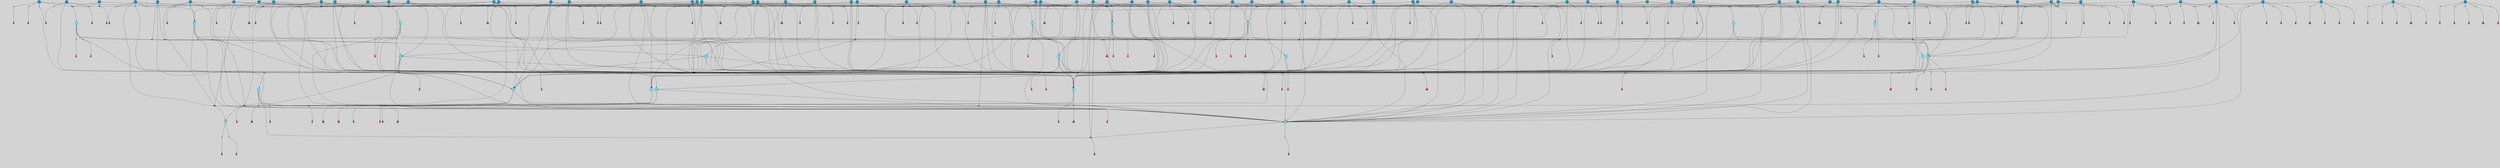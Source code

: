 // File exported with GEGELATI v1.3.1
// On the 2024-04-08 17:51:04
// With the File::TPGGraphDotExporter
digraph{
	graph[pad = "0.212, 0.055" bgcolor = lightgray]
	node[shape=circle style = filled label = ""]
		T3 [fillcolor="#66ddff"]
		T4 [fillcolor="#66ddff"]
		T7 [fillcolor="#66ddff"]
		T11 [fillcolor="#66ddff"]
		T24 [fillcolor="#66ddff"]
		T54 [fillcolor="#66ddff"]
		T164 [fillcolor="#66ddff"]
		T207 [fillcolor="#66ddff"]
		T250 [fillcolor="#66ddff"]
		T264 [fillcolor="#66ddff"]
		T311 [fillcolor="#66ddff"]
		T317 [fillcolor="#66ddff"]
		T318 [fillcolor="#1199bb"]
		T344 [fillcolor="#1199bb"]
		T365 [fillcolor="#66ddff"]
		T455 [fillcolor="#66ddff"]
		T542 [fillcolor="#1199bb"]
		T563 [fillcolor="#1199bb"]
		T601 [fillcolor="#1199bb"]
		T608 [fillcolor="#1199bb"]
		T630 [fillcolor="#66ddff"]
		T321 [fillcolor="#1199bb"]
		T662 [fillcolor="#66ddff"]
		T663 [fillcolor="#66ddff"]
		T666 [fillcolor="#1199bb"]
		T668 [fillcolor="#66ddff"]
		T679 [fillcolor="#1199bb"]
		T697 [fillcolor="#1199bb"]
		T700 [fillcolor="#1199bb"]
		T714 [fillcolor="#1199bb"]
		T717 [fillcolor="#1199bb"]
		T728 [fillcolor="#1199bb"]
		T733 [fillcolor="#1199bb"]
		T737 [fillcolor="#1199bb"]
		T758 [fillcolor="#66ddff"]
		T762 [fillcolor="#1199bb"]
		T764 [fillcolor="#1199bb"]
		T775 [fillcolor="#1199bb"]
		T776 [fillcolor="#1199bb"]
		T781 [fillcolor="#1199bb"]
		T785 [fillcolor="#1199bb"]
		T797 [fillcolor="#1199bb"]
		T801 [fillcolor="#1199bb"]
		T805 [fillcolor="#1199bb"]
		T806 [fillcolor="#1199bb"]
		T807 [fillcolor="#66ddff"]
		T808 [fillcolor="#1199bb"]
		T810 [fillcolor="#1199bb"]
		T811 [fillcolor="#1199bb"]
		T814 [fillcolor="#1199bb"]
		T815 [fillcolor="#1199bb"]
		T816 [fillcolor="#1199bb"]
		T817 [fillcolor="#1199bb"]
		T818 [fillcolor="#1199bb"]
		T819 [fillcolor="#1199bb"]
		T821 [fillcolor="#66ddff"]
		T826 [fillcolor="#1199bb"]
		T827 [fillcolor="#1199bb"]
		T831 [fillcolor="#1199bb"]
		T832 [fillcolor="#1199bb"]
		T834 [fillcolor="#1199bb"]
		T837 [fillcolor="#1199bb"]
		T839 [fillcolor="#1199bb"]
		T841 [fillcolor="#1199bb"]
		T842 [fillcolor="#1199bb"]
		T843 [fillcolor="#1199bb"]
		T847 [fillcolor="#1199bb"]
		T848 [fillcolor="#1199bb"]
		T849 [fillcolor="#1199bb"]
		T850 [fillcolor="#1199bb"]
		T853 [fillcolor="#1199bb"]
		T856 [fillcolor="#1199bb"]
		T858 [fillcolor="#1199bb"]
		T861 [fillcolor="#1199bb"]
		T862 [fillcolor="#1199bb"]
		T863 [fillcolor="#1199bb"]
		T865 [fillcolor="#1199bb"]
		T867 [fillcolor="#1199bb"]
		T869 [fillcolor="#1199bb"]
		T872 [fillcolor="#1199bb"]
		T874 [fillcolor="#1199bb"]
		T875 [fillcolor="#1199bb"]
		T876 [fillcolor="#1199bb"]
		T877 [fillcolor="#1199bb"]
		T878 [fillcolor="#1199bb"]
		T879 [fillcolor="#1199bb"]
		T880 [fillcolor="#1199bb"]
		T881 [fillcolor="#1199bb"]
		T884 [fillcolor="#1199bb"]
		T885 [fillcolor="#1199bb"]
		T887 [fillcolor="#1199bb"]
		T890 [fillcolor="#1199bb"]
		T892 [fillcolor="#1199bb"]
		T893 [fillcolor="#1199bb"]
		T894 [fillcolor="#1199bb"]
		T895 [fillcolor="#1199bb"]
		T896 [fillcolor="#1199bb"]
		P12138 [fillcolor="#cccccc" shape=point] //6|
		I12138 [shape=box style=invis label="6|1&2|6#1|7&#92;n10|7&2|0#1|5&#92;n9|4&0|1#2|2&#92;n8|6&0|0#1|0&#92;n"]
		P12138 -> I12138[style=invis]
		A8323 [fillcolor="#ff3366" shape=box margin=0.03 width=0 height=0 label="3"]
		T3 -> P12138 -> A8323
		P12139 [fillcolor="#cccccc" shape=point] //3|
		I12139 [shape=box style=invis label="7|6&2|4#0|2&#92;n10|3&2|7#1|4&#92;n11|6&0|4#0|1&#92;n7|1&0|0#2|6&#92;n7|6&0|3#2|6&#92;n4|0&2|6#0|1&#92;n4|4&2|5#0|2&#92;n4|6&0|4#2|7&#92;n10|0&2|3#1|5&#92;n2|6&0|5#0|2&#92;n1|0&2|3#0|7&#92;n1|6&2|0#0|5&#92;n6|2&0|1#0|7&#92;n9|2&0|3#2|7&#92;n5|3&0|6#0|6&#92;n1|7&2|5#2|3&#92;n8|1&2|7#0|6&#92;n1|0&2|5#2|1&#92;n7|1&2|2#2|5&#92;n7|4&2|6#0|3&#92;n"]
		P12139 -> I12139[style=invis]
		A8324 [fillcolor="#ff3366" shape=box margin=0.03 width=0 height=0 label="4"]
		T3 -> P12139 -> A8324
		P12140 [fillcolor="#cccccc" shape=point] //7|
		I12140 [shape=box style=invis label="0|2&2|4#2|6&#92;n5|3&0|6#0|1&#92;n4|7&2|6#0|5&#92;n7|6&0|7#0|5&#92;n10|7&2|2#1|1&#92;n"]
		P12140 -> I12140[style=invis]
		A8325 [fillcolor="#ff3366" shape=box margin=0.03 width=0 height=0 label="4"]
		T4 -> P12140 -> A8325
		P12141 [fillcolor="#cccccc" shape=point] //0|
		I12141 [shape=box style=invis label="2|5&0|1#0|6&#92;n6|1&2|2#2|7&#92;n8|0&0|3#1|4&#92;n4|3&2|5#2|4&#92;n8|1&2|4#0|0&#92;n6|6&0|1#2|6&#92;n11|7&2|4#2|5&#92;n6|2&2|4#0|2&#92;n8|5&2|4#2|4&#92;n2|1&2|1#2|2&#92;n2|7&2|5#2|6&#92;n9|7&0|5#0|4&#92;n1|2&0|5#2|6&#92;n4|2&2|3#2|7&#92;n3|3&2|1#0|2&#92;n"]
		P12141 -> I12141[style=invis]
		A8326 [fillcolor="#ff3366" shape=box margin=0.03 width=0 height=0 label="5"]
		T4 -> P12141 -> A8326
		P12142 [fillcolor="#cccccc" shape=point] //-3|
		I12142 [shape=box style=invis label="1|6&2|7#0|7&#92;n10|2&0|7#1|3&#92;n9|6&2|7#2|2&#92;n5|3&0|7#0|7&#92;n1|6&2|3#0|0&#92;n2|3&2|3#2|2&#92;n5|1&2|6#0|6&#92;n"]
		P12142 -> I12142[style=invis]
		A8327 [fillcolor="#ff3366" shape=box margin=0.03 width=0 height=0 label="7"]
		T7 -> P12142 -> A8327
		P12143 [fillcolor="#cccccc" shape=point] //5|
		I12143 [shape=box style=invis label="0|5&2|3#0|1&#92;n0|6&2|1#2|4&#92;n6|2&2|6#0|7&#92;n7|4&0|3#0|1&#92;n5|4&0|7#1|6&#92;n9|1&0|5#2|2&#92;n6|3&2|3#1|7&#92;n11|7&2|4#1|6&#92;n2|5&0|1#0|0&#92;n4|7&0|0#0|2&#92;n6|2&0|6#0|0&#92;n2|1&2|6#2|4&#92;n10|0&2|0#1|0&#92;n6|6&2|4#0|6&#92;n"]
		P12143 -> I12143[style=invis]
		A8328 [fillcolor="#ff3366" shape=box margin=0.03 width=0 height=0 label="8"]
		T7 -> P12143 -> A8328
		P12144 [fillcolor="#cccccc" shape=point] //6|
		I12144 [shape=box style=invis label="3|0&2|7#2|2&#92;n3|2&0|4#2|5&#92;n5|1&0|2#1|0&#92;n8|7&0|1#2|0&#92;n8|5&0|3#0|6&#92;n0|2&0|2#2|3&#92;n1|5&2|5#0|5&#92;n5|6&0|6#0|7&#92;n6|7&0|0#2|6&#92;n1|2&2|3#0|0&#92;n7|7&2|3#0|4&#92;n0|7&2|7#0|6&#92;n1|0&2|2#2|7&#92;n4|4&0|1#0|0&#92;n"]
		P12144 -> I12144[style=invis]
		A8329 [fillcolor="#ff3366" shape=box margin=0.03 width=0 height=0 label="11"]
		T11 -> P12144 -> A8329
		P12145 [fillcolor="#cccccc" shape=point] //-4|
		I12145 [shape=box style=invis label="4|1&0|4#2|6&#92;n1|2&2|2#2|0&#92;n1|2&2|0#0|6&#92;n8|4&2|3#2|5&#92;n5|5&2|1#1|0&#92;n"]
		P12145 -> I12145[style=invis]
		A8330 [fillcolor="#ff3366" shape=box margin=0.03 width=0 height=0 label="12"]
		T11 -> P12145 -> A8330
		P12146 [fillcolor="#cccccc" shape=point] //-3|
		I12146 [shape=box style=invis label="8|1&2|3#0|5&#92;n0|6&0|5#0|5&#92;n3|7&2|1#0|6&#92;n3|5&0|1#0|0&#92;n9|5&2|0#0|4&#92;n3|5&0|2#0|3&#92;n10|6&2|4#1|0&#92;n9|4&2|7#2|6&#92;n1|7&2|5#2|2&#92;n"]
		P12146 -> I12146[style=invis]
		A8331 [fillcolor="#ff3366" shape=box margin=0.03 width=0 height=0 label="5"]
		T4 -> P12146 -> A8331
		P12147 [fillcolor="#cccccc" shape=point] //1|
		I12147 [shape=box style=invis label="5|1&0|6#2|7&#92;n2|4&0|4#2|2&#92;n0|6&0|5#0|4&#92;n10|6&2|5#1|6&#92;n9|3&0|1#1|7&#92;n10|3&2|2#1|0&#92;n5|0&0|0#2|1&#92;n11|3&2|3#1|5&#92;n10|3&0|1#1|0&#92;n2|4&0|1#0|1&#92;n0|2&0|3#2|4&#92;n9|2&2|1#2|5&#92;n11|7&2|6#2|6&#92;n"]
		P12147 -> I12147[style=invis]
		T24 -> P12147 -> T7
		P12148 [fillcolor="#cccccc" shape=point] //5|
		I12148 [shape=box style=invis label="3|0&2|0#0|1&#92;n3|0&0|7#0|1&#92;n5|3&0|2#2|6&#92;n4|4&2|4#2|6&#92;n11|2&0|7#1|6&#92;n2|7&2|2#2|5&#92;n9|3&2|6#2|7&#92;n7|7&0|0#0|4&#92;n6|1&2|4#2|3&#92;n5|4&2|0#1|6&#92;n1|3&0|7#0|4&#92;n"]
		P12148 -> I12148[style=invis]
		A8332 [fillcolor="#ff3366" shape=box margin=0.03 width=0 height=0 label="7"]
		T24 -> P12148 -> A8332
		P12149 [fillcolor="#cccccc" shape=point] //-2|
		I12149 [shape=box style=invis label="4|1&0|4#0|3&#92;n4|2&0|5#2|0&#92;n5|5&2|6#0|5&#92;n1|4&0|1#0|2&#92;n6|3&2|7#1|5&#92;n0|4&2|0#0|3&#92;n8|5&2|5#1|2&#92;n10|7&2|7#1|1&#92;n3|4&0|0#2|1&#92;n3|6&2|5#2|5&#92;n8|3&0|1#0|7&#92;n10|0&2|7#1|3&#92;n4|1&2|4#0|1&#92;n9|3&2|0#0|4&#92;n3|6&2|0#0|4&#92;n1|2&0|6#2|1&#92;n4|0&2|1#2|2&#92;n"]
		P12149 -> I12149[style=invis]
		A8333 [fillcolor="#ff3366" shape=box margin=0.03 width=0 height=0 label="14"]
		T24 -> P12149 -> A8333
		P12150 [fillcolor="#cccccc" shape=point] //8|
		I12150 [shape=box style=invis label="9|0&0|1#2|0&#92;n10|1&2|5#1|4&#92;n8|2&2|6#0|4&#92;n2|4&2|5#2|3&#92;n4|2&2|2#0|2&#92;n7|5&0|2#0|0&#92;n8|2&2|1#1|3&#92;n8|7&0|7#2|1&#92;n1|1&0|0#0|7&#92;n5|6&2|5#1|0&#92;n6|6&2|5#0|0&#92;n11|4&0|3#2|6&#92;n4|2&2|4#0|7&#92;n5|6&0|1#2|0&#92;n11|3&0|2#0|7&#92;n"]
		P12150 -> I12150[style=invis]
		A8334 [fillcolor="#ff3366" shape=box margin=0.03 width=0 height=0 label="6"]
		T54 -> P12150 -> A8334
		T54 -> P12148
		P12151 [fillcolor="#cccccc" shape=point] //-10|
		I12151 [shape=box style=invis label="3|6&0|0#0|4&#92;n4|1&2|4#0|1&#92;n5|1&0|1#0|4&#92;n5|5&2|6#0|5&#92;n6|5&0|6#0|3&#92;n11|1&2|0#0|1&#92;n0|7&2|0#0|3&#92;n1|2&0|6#0|1&#92;n8|0&0|4#2|0&#92;n0|4&0|7#2|7&#92;n7|0&2|7#1|3&#92;n3|1&0|5#2|5&#92;n5|1&0|4#0|3&#92;n2|2&0|2#0|0&#92;n8|3&0|1#0|7&#92;n3|0&0|3#0|5&#92;n7|2&0|5#2|0&#92;n6|3&2|7#1|5&#92;n4|7&2|7#2|1&#92;n"]
		P12151 -> I12151[style=invis]
		A8335 [fillcolor="#ff3366" shape=box margin=0.03 width=0 height=0 label="14"]
		T54 -> P12151 -> A8335
		T54 -> P12143
		T164 -> P12141
		P12152 [fillcolor="#cccccc" shape=point] //-1|
		I12152 [shape=box style=invis label="6|4&0|4#2|4&#92;n4|5&2|5#2|4&#92;n9|7&2|5#0|3&#92;n3|7&2|6#0|6&#92;n8|7&0|6#0|4&#92;n2|1&2|0#0|1&#92;n8|6&0|0#2|5&#92;n2|1&0|2#0|3&#92;n6|1&0|7#2|6&#92;n6|3&0|1#1|6&#92;n5|4&2|7#0|4&#92;n0|7&0|4#2|0&#92;n11|0&2|0#2|5&#92;n3|7&2|0#2|7&#92;n8|3&2|7#1|4&#92;n5|7&0|6#0|4&#92;n0|0&2|3#2|3&#92;n5|4&2|1#0|3&#92;n0|4&0|3#2|5&#92;n"]
		P12152 -> I12152[style=invis]
		A8336 [fillcolor="#ff3366" shape=box margin=0.03 width=0 height=0 label="10"]
		T164 -> P12152 -> A8336
		P12153 [fillcolor="#cccccc" shape=point] //-7|
		I12153 [shape=box style=invis label="6|1&0|2#0|3&#92;n1|2&0|1#2|0&#92;n10|3&2|2#1|1&#92;n0|1&0|2#0|7&#92;n4|6&2|7#2|4&#92;n6|0&2|7#0|6&#92;n"]
		P12153 -> I12153[style=invis]
		A8337 [fillcolor="#ff3366" shape=box margin=0.03 width=0 height=0 label="7"]
		T164 -> P12153 -> A8337
		P12154 [fillcolor="#cccccc" shape=point] //-6|
		I12154 [shape=box style=invis label="11|7&0|1#0|6&#92;n3|5&0|1#0|3&#92;n1|5&0|5#0|6&#92;n1|7&2|5#2|2&#92;n0|0&0|2#2|2&#92;n4|4&0|1#0|5&#92;n6|4&2|2#0|2&#92;n0|6&2|5#0|5&#92;n0|3&2|2#2|6&#92;n"]
		P12154 -> I12154[style=invis]
		A8338 [fillcolor="#ff3366" shape=box margin=0.03 width=0 height=0 label="5"]
		T164 -> P12154 -> A8338
		P12155 [fillcolor="#cccccc" shape=point] //4|
		I12155 [shape=box style=invis label="4|3&0|6#0|3&#92;n5|7&2|3#2|2&#92;n5|6&0|7#1|2&#92;n1|4&2|6#0|3&#92;n8|4&2|1#2|5&#92;n9|5&2|4#1|4&#92;n2|4&0|5#0|7&#92;n10|0&0|6#1|3&#92;n3|0&0|6#0|2&#92;n2|7&2|7#2|6&#92;n5|2&0|5#1|5&#92;n10|4&2|5#1|7&#92;n4|0&0|4#2|4&#92;n11|1&0|4#2|6&#92;n10|6&2|0#1|4&#92;n9|7&0|3#1|4&#92;n4|5&2|7#0|6&#92;n11|5&2|6#2|3&#92;n0|3&0|5#0|1&#92;n"]
		P12155 -> I12155[style=invis]
		A8339 [fillcolor="#ff3366" shape=box margin=0.03 width=0 height=0 label="13"]
		T164 -> P12155 -> A8339
		P12156 [fillcolor="#cccccc" shape=point] //7|
		I12156 [shape=box style=invis label="7|0&2|1#2|0&#92;n9|7&2|1#1|7&#92;n8|2&0|1#1|0&#92;n6|6&0|2#1|1&#92;n2|2&0|5#0|0&#92;n5|7&0|0#2|1&#92;n5|1&2|5#1|5&#92;n4|7&2|4#2|3&#92;n10|5&2|2#1|5&#92;n1|3&2|2#2|0&#92;n10|2&2|6#1|5&#92;n"]
		P12156 -> I12156[style=invis]
		A8340 [fillcolor="#ff3366" shape=box margin=0.03 width=0 height=0 label="1"]
		T207 -> P12156 -> A8340
		P12157 [fillcolor="#cccccc" shape=point] //-3|
		I12157 [shape=box style=invis label="3|7&0|0#0|2&#92;n11|5&0|1#1|1&#92;n4|1&0|6#2|6&#92;n4|0&0|1#0|5&#92;n"]
		P12157 -> I12157[style=invis]
		T207 -> P12157 -> T24
		P12158 [fillcolor="#cccccc" shape=point] //5|
		I12158 [shape=box style=invis label="8|1&2|6#0|6&#92;n3|0&0|7#0|1&#92;n11|3&0|2#2|6&#92;n4|4&2|4#2|6&#92;n11|2&0|7#1|6&#92;n2|7&2|2#2|5&#92;n7|7&0|0#0|4&#92;n6|1&2|4#2|3&#92;n5|4&2|0#1|6&#92;n3|0&2|0#0|1&#92;n1|3&0|7#0|4&#92;n"]
		P12158 -> I12158[style=invis]
		A8341 [fillcolor="#ff3366" shape=box margin=0.03 width=0 height=0 label="7"]
		T207 -> P12158 -> A8341
		P12159 [fillcolor="#cccccc" shape=point] //5|
		I12159 [shape=box style=invis label="10|4&2|6#1|2&#92;n8|4&0|1#1|0&#92;n0|4&2|6#0|0&#92;n8|4&2|5#2|1&#92;n7|5&2|5#1|0&#92;n3|6&0|6#2|2&#92;n1|7&0|7#0|5&#92;n2|0&0|7#2|4&#92;n9|4&2|6#2|7&#92;n2|6&2|2#0|0&#92;n11|7&2|7#0|7&#92;n5|5&0|0#0|1&#92;n10|1&0|0#1|0&#92;n7|3&0|1#2|5&#92;n9|2&2|7#1|5&#92;n9|0&2|5#1|2&#92;n1|6&2|4#2|2&#92;n3|3&2|2#0|7&#92;n1|6&2|0#0|0&#92;n6|4&2|6#1|0&#92;n"]
		P12159 -> I12159[style=invis]
		A8342 [fillcolor="#ff3366" shape=box margin=0.03 width=0 height=0 label="1"]
		T207 -> P12159 -> A8342
		P12160 [fillcolor="#cccccc" shape=point] //7|
		I12160 [shape=box style=invis label="6|1&2|6#2|7&#92;n7|0&2|4#2|3&#92;n3|3&0|7#0|6&#92;n5|4&0|2#2|4&#92;n8|5&2|6#2|7&#92;n0|0&2|3#0|3&#92;n5|4&2|4#2|6&#92;n"]
		P12160 -> I12160[style=invis]
		T207 -> P12160 -> T4
		P12161 [fillcolor="#cccccc" shape=point] //8|
		I12161 [shape=box style=invis label="5|4&2|1#1|0&#92;n3|0&0|3#2|0&#92;n3|7&2|2#0|6&#92;n6|6&0|2#2|4&#92;n0|0&0|2#0|6&#92;n"]
		P12161 -> I12161[style=invis]
		T250 -> P12161 -> T164
		P12162 [fillcolor="#cccccc" shape=point] //5|
		I12162 [shape=box style=invis label="3|0&2|0#2|1&#92;n3|0&0|7#0|1&#92;n5|3&0|2#2|6&#92;n4|4&2|4#2|6&#92;n5|4&2|0#1|6&#92;n2|7&2|2#2|5&#92;n1|3&0|7#0|4&#92;n11|6&2|2#0|7&#92;n7|7&0|0#0|4&#92;n6|1&2|4#2|3&#92;n11|0&0|7#1|6&#92;n9|3&2|6#2|7&#92;n"]
		P12162 -> I12162[style=invis]
		A8343 [fillcolor="#ff3366" shape=box margin=0.03 width=0 height=0 label="7"]
		T250 -> P12162 -> A8343
		P12163 [fillcolor="#cccccc" shape=point] //7|
		I12163 [shape=box style=invis label="7|4&2|7#0|4&#92;n4|6&0|1#2|5&#92;n2|1&2|3#0|0&#92;n4|3&2|0#0|1&#92;n0|0&2|7#2|7&#92;n7|7&0|5#2|3&#92;n5|0&2|1#2|2&#92;n10|0&0|4#1|2&#92;n4|4&0|7#0|0&#92;n6|7&0|2#0|1&#92;n1|4&2|5#0|4&#92;n"]
		P12163 -> I12163[style=invis]
		A8344 [fillcolor="#ff3366" shape=box margin=0.03 width=0 height=0 label="0"]
		T250 -> P12163 -> A8344
		T250 -> P12148
		P12164 [fillcolor="#cccccc" shape=point] //10|
		I12164 [shape=box style=invis label="6|1&2|4#2|3&#92;n3|0&0|7#0|1&#92;n5|3&0|2#2|6&#92;n4|4&0|4#2|6&#92;n5|4&2|0#1|6&#92;n10|5&0|6#1|5&#92;n2|5&2|1#2|2&#92;n1|3&0|7#0|4&#92;n3|0&2|0#0|1&#92;n11|2&0|5#1|6&#92;n9|3&2|6#2|7&#92;n7|7&0|0#0|4&#92;n"]
		P12164 -> I12164[style=invis]
		A8345 [fillcolor="#ff3366" shape=box margin=0.03 width=0 height=0 label="7"]
		T250 -> P12164 -> A8345
		P12165 [fillcolor="#cccccc" shape=point] //-2|
		I12165 [shape=box style=invis label="11|7&2|0#1|7&#92;n4|3&0|1#2|5&#92;n0|4&2|4#2|7&#92;n1|6&0|0#0|4&#92;n4|0&0|0#0|5&#92;n0|6&2|3#2|0&#92;n9|6&2|5#1|3&#92;n0|7&2|1#2|5&#92;n4|4&0|5#0|1&#92;n10|4&0|0#1|0&#92;n"]
		P12165 -> I12165[style=invis]
		A8346 [fillcolor="#ff3366" shape=box margin=0.03 width=0 height=0 label="12"]
		T264 -> P12165 -> A8346
		P12166 [fillcolor="#cccccc" shape=point] //-3|
		I12166 [shape=box style=invis label="7|2&2|4#0|2&#92;n4|1&2|6#0|1&#92;n11|6&0|4#0|1&#92;n7|1&0|0#2|6&#92;n6|2&0|1#0|7&#92;n10|3&2|7#1|4&#92;n3|5&2|3#0|1&#92;n4|4&2|5#0|2&#92;n4|6&0|4#2|7&#92;n2|5&0|5#0|2&#92;n10|0&2|3#1|4&#92;n0|1&2|7#0|6&#92;n7|6&0|3#2|6&#92;n1|3&0|6#2|0&#92;n5|3&0|6#0|6&#92;n1|4&2|5#2|3&#92;n1|6&2|0#0|5&#92;n9|2&0|3#2|7&#92;n7|1&2|2#2|5&#92;n"]
		P12166 -> I12166[style=invis]
		T264 -> P12166 -> T207
		P12167 [fillcolor="#cccccc" shape=point] //2|
		I12167 [shape=box style=invis label="4|1&0|4#2|6&#92;n5|5&2|1#1|0&#92;n1|0&2|0#0|6&#92;n8|4&2|3#2|5&#92;n"]
		P12167 -> I12167[style=invis]
		T264 -> P12167 -> T11
		P12168 [fillcolor="#cccccc" shape=point] //2|
		I12168 [shape=box style=invis label="11|0&2|3#0|7&#92;n10|4&2|5#1|6&#92;n4|7&0|2#2|3&#92;n6|0&2|6#0|6&#92;n9|0&0|7#0|5&#92;n7|2&2|4#1|2&#92;n5|1&2|6#2|7&#92;n"]
		P12168 -> I12168[style=invis]
		T311 -> P12168 -> T7
		P12169 [fillcolor="#cccccc" shape=point] //5|
		I12169 [shape=box style=invis label="5|4&2|0#1|6&#92;n3|0&0|7#0|1&#92;n5|3&0|2#2|6&#92;n11|2&0|7#1|6&#92;n2|7&2|2#2|5&#92;n9|3&2|6#2|7&#92;n7|7&0|0#0|4&#92;n6|1&2|4#2|3&#92;n3|0&2|0#0|1&#92;n1|3&2|7#0|4&#92;n"]
		P12169 -> I12169[style=invis]
		A8347 [fillcolor="#ff3366" shape=box margin=0.03 width=0 height=0 label="7"]
		T311 -> P12169 -> A8347
		T311 -> P12165
		P12170 [fillcolor="#cccccc" shape=point] //-1|
		I12170 [shape=box style=invis label="1|7&2|1#0|6&#92;n8|1&2|3#0|5&#92;n10|6&2|7#1|0&#92;n1|7&2|5#0|2&#92;n0|3&0|3#2|2&#92;n3|5&0|1#0|0&#92;n3|5&0|2#0|3&#92;n1|5&2|0#0|4&#92;n5|7&2|2#2|5&#92;n4|0&2|3#0|3&#92;n"]
		P12170 -> I12170[style=invis]
		T311 -> P12170 -> T3
		P12171 [fillcolor="#cccccc" shape=point] //2|
		I12171 [shape=box style=invis label="4|1&0|5#0|1&#92;n6|4&0|7#2|4&#92;n10|5&2|6#1|4&#92;n9|2&0|4#2|3&#92;n6|2&2|3#1|7&#92;n8|1&0|2#0|3&#92;n4|0&2|0#0|1&#92;n"]
		P12171 -> I12171[style=invis]
		T311 -> P12171 -> T54
		P12172 [fillcolor="#cccccc" shape=point] //7|
		I12172 [shape=box style=invis label="9|6&2|6#1|3&#92;n9|7&2|0#1|7&#92;n3|0&2|0#0|0&#92;n1|6&0|0#0|4&#92;n7|4&0|3#0|1&#92;n"]
		P12172 -> I12172[style=invis]
		A8348 [fillcolor="#ff3366" shape=box margin=0.03 width=0 height=0 label="12"]
		T318 -> P12172 -> A8348
		P12173 [fillcolor="#cccccc" shape=point] //-9|
		I12173 [shape=box style=invis label="7|1&0|0#2|6&#92;n1|6&0|4#2|7&#92;n7|6&2|4#0|2&#92;n10|7&2|1#1|3&#92;n7|6&0|3#2|6&#92;n4|0&2|2#2|1&#92;n1|0&0|5#2|3&#92;n6|1&2|6#1|1&#92;n7|4&2|6#1|0&#92;n9|5&0|1#0|2&#92;n9|2&0|3#0|7&#92;n6|0&2|7#0|6&#92;n10|5&2|3#1|5&#92;n10|0&2|7#1|4&#92;n1|0&2|3#0|7&#92;n5|2&0|6#0|6&#92;n2|6&0|1#0|2&#92;n7|4&2|5#0|3&#92;n3|6&2|4#0|5&#92;n1|6&2|0#0|5&#92;n"]
		P12173 -> I12173[style=invis]
		A8349 [fillcolor="#ff3366" shape=box margin=0.03 width=0 height=0 label="4"]
		T318 -> P12173 -> A8349
		P12174 [fillcolor="#cccccc" shape=point] //-7|
		I12174 [shape=box style=invis label="9|1&2|7#2|1&#92;n7|0&2|0#2|7&#92;n2|3&2|3#2|2&#92;n8|5&2|1#0|3&#92;n5|5&0|7#0|1&#92;n1|6&2|7#0|7&#92;n10|2&0|7#1|3&#92;n6|4&2|2#2|4&#92;n0|6&2|5#0|2&#92;n"]
		P12174 -> I12174[style=invis]
		A8350 [fillcolor="#ff3366" shape=box margin=0.03 width=0 height=0 label="7"]
		T318 -> P12174 -> A8350
		P12175 [fillcolor="#cccccc" shape=point] //3|
		I12175 [shape=box style=invis label="7|6&2|4#0|2&#92;n10|3&2|7#1|4&#92;n11|6&0|4#0|1&#92;n7|1&0|0#2|6&#92;n7|6&0|3#2|6&#92;n4|0&2|6#0|1&#92;n4|4&2|5#0|2&#92;n4|6&0|4#2|7&#92;n10|0&2|3#1|5&#92;n2|6&0|5#0|2&#92;n1|0&2|3#0|7&#92;n1|6&2|0#0|5&#92;n6|2&0|1#0|7&#92;n9|2&0|3#2|7&#92;n5|3&0|6#0|6&#92;n1|7&2|5#2|3&#92;n8|1&2|7#0|6&#92;n1|0&2|5#2|1&#92;n7|1&2|2#2|5&#92;n7|4&2|6#0|3&#92;n"]
		P12175 -> I12175[style=invis]
		A8351 [fillcolor="#ff3366" shape=box margin=0.03 width=0 height=0 label="4"]
		T317 -> P12175 -> A8351
		P12176 [fillcolor="#cccccc" shape=point] //6|
		I12176 [shape=box style=invis label="6|1&2|6#1|7&#92;n10|7&2|0#1|5&#92;n9|4&0|1#2|2&#92;n8|6&0|0#1|0&#92;n"]
		P12176 -> I12176[style=invis]
		A8352 [fillcolor="#ff3366" shape=box margin=0.03 width=0 height=0 label="3"]
		T317 -> P12176 -> A8352
		P12177 [fillcolor="#cccccc" shape=point] //-9|
		I12177 [shape=box style=invis label="11|5&0|0#2|6&#92;n8|5&2|3#2|1&#92;n7|1&0|6#1|3&#92;n11|4&0|2#0|1&#92;n9|0&2|7#1|6&#92;n10|1&0|3#1|6&#92;n0|3&0|4#2|5&#92;n5|7&2|3#1|6&#92;n2|0&2|1#0|7&#92;n"]
		P12177 -> I12177[style=invis]
		A8353 [fillcolor="#ff3366" shape=box margin=0.03 width=0 height=0 label="2"]
		T318 -> P12177 -> A8353
		P12178 [fillcolor="#cccccc" shape=point] //-1|
		I12178 [shape=box style=invis label="1|7&2|1#0|6&#92;n8|1&2|3#0|5&#92;n10|6&2|7#1|0&#92;n1|7&2|5#0|2&#92;n0|3&0|3#2|2&#92;n3|5&0|1#0|0&#92;n3|5&0|2#0|3&#92;n1|5&2|0#0|4&#92;n5|7&2|2#2|5&#92;n4|0&2|3#0|3&#92;n"]
		P12178 -> I12178[style=invis]
		T318 -> P12178 -> T317
		P12179 [fillcolor="#cccccc" shape=point] //-4|
		I12179 [shape=box style=invis label="7|2&2|4#0|2&#92;n4|1&2|6#0|1&#92;n0|1&2|7#0|6&#92;n6|2&0|1#0|7&#92;n10|3&2|7#1|4&#92;n3|5&2|3#0|1&#92;n4|4&2|5#0|2&#92;n4|6&0|4#2|7&#92;n2|5&0|5#0|2&#92;n10|0&2|3#1|4&#92;n11|6&0|4#0|1&#92;n7|6&0|3#2|6&#92;n1|3&0|6#2|0&#92;n5|3&0|6#0|6&#92;n1|4&2|5#2|3&#92;n1|1&2|0#0|5&#92;n9|2&0|3#2|7&#92;n7|1&2|2#2|5&#92;n"]
		P12179 -> I12179[style=invis]
		T344 -> P12179 -> T207
		T344 -> P12167
		T344 -> P12167
		P12180 [fillcolor="#cccccc" shape=point] //2|
		I12180 [shape=box style=invis label="11|2&2|1#2|2&#92;n0|1&0|0#0|6&#92;n9|2&0|4#2|2&#92;n9|7&2|0#0|0&#92;n4|5&0|6#2|7&#92;n6|7&0|2#0|1&#92;n5|6&0|2#1|0&#92;n11|6&2|1#2|1&#92;n11|0&0|0#2|3&#92;n8|4&0|7#1|1&#92;n11|3&0|7#1|6&#92;n9|2&2|1#2|5&#92;n11|7&0|2#0|2&#92;n"]
		P12180 -> I12180[style=invis]
		T365 -> P12180 -> T3
		P12181 [fillcolor="#cccccc" shape=point] //4|
		I12181 [shape=box style=invis label="7|1&0|6#0|1&#92;n6|7&2|7#1|7&#92;n10|1&2|1#1|1&#92;n9|6&2|2#1|4&#92;n4|7&0|4#2|2&#92;n9|6&0|5#1|1&#92;n10|0&2|6#1|6&#92;n5|1&0|1#2|3&#92;n10|1&0|5#1|0&#92;n3|4&2|3#0|0&#92;n8|2&0|5#2|4&#92;n1|6&2|0#0|0&#92;n2|3&0|1#2|6&#92;n5|2&2|2#1|6&#92;n2|2&0|1#2|1&#92;n3|1&2|7#0|3&#92;n6|7&2|3#0|4&#92;n"]
		P12181 -> I12181[style=invis]
		A8354 [fillcolor="#ff3366" shape=box margin=0.03 width=0 height=0 label="10"]
		T365 -> P12181 -> A8354
		P12182 [fillcolor="#cccccc" shape=point] //3|
		I12182 [shape=box style=invis label="4|7&0|7#2|7&#92;n11|5&2|6#0|2&#92;n5|5&2|6#2|0&#92;n3|2&0|6#0|3&#92;n10|2&2|5#1|5&#92;n9|4&2|3#1|5&#92;n2|5&2|7#2|4&#92;n11|3&2|5#1|0&#92;n7|0&0|7#2|1&#92;n1|2&0|5#0|1&#92;n"]
		P12182 -> I12182[style=invis]
		A8355 [fillcolor="#ff3366" shape=box margin=0.03 width=0 height=0 label="5"]
		T365 -> P12182 -> A8355
		P12183 [fillcolor="#cccccc" shape=point] //2|
		I12183 [shape=box style=invis label="9|0&0|7#0|5&#92;n10|4&2|5#1|6&#92;n4|7&0|2#2|3&#92;n6|0&2|6#0|6&#92;n11|0&2|3#0|7&#92;n7|0&2|4#1|2&#92;n6|3&2|6#2|1&#92;n5|1&2|6#2|7&#92;n"]
		P12183 -> I12183[style=invis]
		T455 -> P12183 -> T7
		T455 -> P12171
		P12184 [fillcolor="#cccccc" shape=point] //4|
		I12184 [shape=box style=invis label="6|0&2|6#0|7&#92;n11|2&0|3#1|2&#92;n11|3&0|7#1|5&#92;n10|4&2|6#1|6&#92;n1|0&2|7#0|6&#92;n4|4&2|6#0|2&#92;n4|7&0|2#2|3&#92;n1|7&0|4#2|3&#92;n9|0&0|7#0|0&#92;n"]
		P12184 -> I12184[style=invis]
		T455 -> P12184 -> T7
		P12185 [fillcolor="#cccccc" shape=point] //-3|
		I12185 [shape=box style=invis label="6|1&0|5#0|3&#92;n10|0&2|7#1|6&#92;n0|1&0|2#0|7&#92;n6|2&0|3#2|7&#92;n4|6&2|7#2|4&#92;n"]
		P12185 -> I12185[style=invis]
		A8356 [fillcolor="#ff3366" shape=box margin=0.03 width=0 height=0 label="7"]
		T455 -> P12185 -> A8356
		P12186 [fillcolor="#cccccc" shape=point] //7|
		I12186 [shape=box style=invis label="10|5&0|6#1|7&#92;n4|3&2|6#0|3&#92;n8|4&0|6#1|2&#92;n3|0&2|0#2|3&#92;n5|6&2|3#0|4&#92;n0|7&2|1#0|5&#92;n8|7&2|2#2|5&#92;n9|1&0|0#1|0&#92;n10|1&2|1#1|4&#92;n3|3&2|7#0|4&#92;n5|2&2|3#0|4&#92;n2|0&2|6#2|2&#92;n1|7&0|1#0|7&#92;n"]
		P12186 -> I12186[style=invis]
		T455 -> P12186 -> T365
		T542 -> P12172
		P12187 [fillcolor="#cccccc" shape=point] //8|
		I12187 [shape=box style=invis label="7|1&0|0#2|6&#92;n1|6&0|4#2|7&#92;n7|6&2|0#0|2&#92;n10|7&2|1#1|3&#92;n7|6&0|3#2|6&#92;n4|0&2|2#2|1&#92;n1|0&0|5#2|3&#92;n6|1&2|6#1|1&#92;n7|4&2|6#1|0&#92;n9|5&0|1#0|2&#92;n7|4&2|5#0|3&#92;n6|0&2|7#0|6&#92;n10|5&2|3#1|5&#92;n10|0&2|7#1|4&#92;n1|0&2|3#0|7&#92;n5|2&0|6#0|6&#92;n2|6&0|1#0|2&#92;n9|2&0|3#0|7&#92;n3|6&2|4#0|5&#92;n1|6&2|0#0|5&#92;n"]
		P12187 -> I12187[style=invis]
		A8357 [fillcolor="#ff3366" shape=box margin=0.03 width=0 height=0 label="4"]
		T542 -> P12187 -> A8357
		P12188 [fillcolor="#cccccc" shape=point] //-8|
		I12188 [shape=box style=invis label="2|1&2|5#2|3&#92;n11|5&2|1#0|3&#92;n5|0&0|7#0|1&#92;n0|1&2|6#0|7&#92;n7|4&2|2#2|4&#92;n0|6&2|5#0|2&#92;n9|2&0|7#1|3&#92;n"]
		P12188 -> I12188[style=invis]
		A8358 [fillcolor="#ff3366" shape=box margin=0.03 width=0 height=0 label="7"]
		T542 -> P12188 -> A8358
		T542 -> P12178
		T542 -> P12186
		P12189 [fillcolor="#cccccc" shape=point] //2|
		I12189 [shape=box style=invis label="0|2&2|6#2|6&#92;n7|0&2|7#1|7&#92;n10|7&0|5#1|6&#92;n0|5&2|7#0|4&#92;n3|1&0|1#2|6&#92;n4|7&0|2#0|6&#92;n"]
		P12189 -> I12189[style=invis]
		T563 -> P12189 -> T164
		T563 -> P12186
		P12190 [fillcolor="#cccccc" shape=point] //-3|
		I12190 [shape=box style=invis label="3|0&2|0#0|1&#92;n4|4&2|4#2|6&#92;n5|3&0|2#2|6&#92;n3|0&0|7#0|1&#92;n11|2&0|7#1|6&#92;n2|7&2|2#2|5&#92;n9|0&2|6#2|7&#92;n7|7&0|0#0|4&#92;n6|1&2|4#2|3&#92;n5|4&2|0#1|6&#92;n1|3&0|7#0|4&#92;n"]
		P12190 -> I12190[style=invis]
		A8359 [fillcolor="#ff3366" shape=box margin=0.03 width=0 height=0 label="7"]
		T563 -> P12190 -> A8359
		P12191 [fillcolor="#cccccc" shape=point] //9|
		I12191 [shape=box style=invis label="6|0&0|6#2|0&#92;n7|1&2|5#1|2&#92;n1|6&2|3#0|7&#92;n4|2&0|7#0|1&#92;n"]
		P12191 -> I12191[style=invis]
		A8360 [fillcolor="#ff3366" shape=box margin=0.03 width=0 height=0 label="2"]
		T563 -> P12191 -> A8360
		P12192 [fillcolor="#cccccc" shape=point] //-4|
		I12192 [shape=box style=invis label="10|6&2|6#1|6&#92;n7|7&2|4#0|2&#92;n4|1&2|6#0|1&#92;n10|3&2|7#1|4&#92;n3|6&0|4#0|5&#92;n2|5&0|5#0|2&#92;n4|6&0|4#0|1&#92;n3|5&2|3#0|1&#92;n4|4&2|5#0|2&#92;n9|2&0|3#2|7&#92;n10|0&2|3#1|4&#92;n7|1&0|0#2|6&#92;n4|6&0|4#2|7&#92;n1|7&0|2#2|4&#92;n1|7&0|6#2|0&#92;n5|3&0|6#0|5&#92;n7|6&0|3#2|6&#92;n1|6&2|0#0|5&#92;n1|4&2|5#2|3&#92;n7|1&2|2#2|5&#92;n"]
		P12192 -> I12192[style=invis]
		T601 -> P12192 -> T207
		T601 -> P12167
		P12193 [fillcolor="#cccccc" shape=point] //3|
		I12193 [shape=box style=invis label="7|2&0|2#2|4&#92;n0|4&0|6#2|7&#92;n9|0&0|1#2|2&#92;n8|6&0|0#1|0&#92;n"]
		P12193 -> I12193[style=invis]
		A8361 [fillcolor="#ff3366" shape=box margin=0.03 width=0 height=0 label="3"]
		T601 -> P12193 -> A8361
		P12194 [fillcolor="#cccccc" shape=point] //5|
		I12194 [shape=box style=invis label="1|6&2|7#0|7&#92;n9|2&2|7#2|3&#92;n10|2&0|7#1|3&#92;n0|0&2|7#2|2&#92;n1|6&2|3#0|0&#92;n2|3&2|3#2|2&#92;n"]
		P12194 -> I12194[style=invis]
		A8362 [fillcolor="#ff3366" shape=box margin=0.03 width=0 height=0 label="7"]
		T608 -> P12194 -> A8362
		P12195 [fillcolor="#cccccc" shape=point] //4|
		I12195 [shape=box style=invis label="11|2&0|3#1|2&#92;n6|0&2|6#0|7&#92;n11|3&0|7#1|5&#92;n10|4&2|6#1|6&#92;n1|0&2|7#0|6&#92;n4|4&2|4#0|2&#92;n4|7&0|2#2|3&#92;n1|7&0|4#2|3&#92;n9|0&0|7#0|0&#92;n"]
		P12195 -> I12195[style=invis]
		T608 -> P12195 -> T207
		T608 -> P12161
		P12196 [fillcolor="#cccccc" shape=point] //-1|
		I12196 [shape=box style=invis label="6|5&2|4#1|4&#92;n0|7&2|6#2|1&#92;n3|5&0|7#2|7&#92;n1|7&0|7#0|4&#92;n1|0&2|0#0|0&#92;n2|1&2|4#0|4&#92;n"]
		P12196 -> I12196[style=invis]
		T608 -> P12196 -> T7
		P12197 [fillcolor="#cccccc" shape=point] //6|
		I12197 [shape=box style=invis label="4|4&0|7#2|7&#92;n10|6&0|1#1|3&#92;n7|5&0|2#0|7&#92;n10|7&0|1#1|5&#92;n9|0&2|1#1|0&#92;n"]
		P12197 -> I12197[style=invis]
		A8363 [fillcolor="#ff3366" shape=box margin=0.03 width=0 height=0 label="7"]
		T630 -> P12197 -> A8363
		T630 -> P12189
		T630 -> P12186
		P12198 [fillcolor="#cccccc" shape=point] //7|
		I12198 [shape=box style=invis label="0|3&2|7#2|1&#92;n3|7&0|1#0|3&#92;n3|1&0|3#2|1&#92;n5|0&0|0#0|2&#92;n9|0&2|2#0|7&#92;n2|5&2|6#0|0&#92;n9|4&2|7#2|6&#92;n8|4&2|6#0|2&#92;n9|5&2|1#0|2&#92;n8|1&2|5#0|5&#92;n9|5&2|0#2|4&#92;n11|2&0|3#0|4&#92;n"]
		P12198 -> I12198[style=invis]
		A8364 [fillcolor="#ff3366" shape=box margin=0.03 width=0 height=0 label="5"]
		T630 -> P12198 -> A8364
		T321 -> P12172
		T321 -> P12173
		P12199 [fillcolor="#cccccc" shape=point] //-7|
		I12199 [shape=box style=invis label="9|5&2|0#2|6&#92;n11|4&0|6#0|1&#92;n0|3&0|4#2|5&#92;n8|5&2|3#2|1&#92;n9|0&2|7#1|6&#92;n2|0&2|1#0|5&#92;n5|7&2|3#1|6&#92;n4|1&0|5#2|6&#92;n0|1&2|3#0|2&#92;n10|3&2|1#1|7&#92;n"]
		P12199 -> I12199[style=invis]
		T321 -> P12199 -> T250
		T321 -> P12198
		T321 -> P12186
		P12200 [fillcolor="#cccccc" shape=point] //7|
		I12200 [shape=box style=invis label="7|4&2|1#2|4&#92;n1|1&2|1#0|4&#92;n10|3&0|3#1|2&#92;n8|0&0|4#1|2&#92;n7|6&0|5#0|5&#92;n0|0&2|7#2|7&#92;n6|7&0|2#0|6&#92;n4|3&2|0#0|1&#92;n4|6&0|7#2|5&#92;n7|4&2|7#0|4&#92;n2|0&2|0#2|6&#92;n8|3&0|6#1|5&#92;n"]
		P12200 -> I12200[style=invis]
		A8365 [fillcolor="#ff3366" shape=box margin=0.03 width=0 height=0 label="0"]
		T663 -> P12200 -> A8365
		P12201 [fillcolor="#cccccc" shape=point] //6|
		I12201 [shape=box style=invis label="6|1&2|6#1|7&#92;n10|7&2|0#1|5&#92;n9|4&0|1#2|2&#92;n8|6&0|0#1|0&#92;n"]
		P12201 -> I12201[style=invis]
		A8366 [fillcolor="#ff3366" shape=box margin=0.03 width=0 height=0 label="3"]
		T662 -> P12201 -> A8366
		P12202 [fillcolor="#cccccc" shape=point] //-1|
		I12202 [shape=box style=invis label="1|7&2|1#0|6&#92;n8|1&2|3#0|5&#92;n10|6&2|7#1|0&#92;n1|7&2|5#0|2&#92;n0|3&0|3#2|2&#92;n3|5&0|1#0|0&#92;n3|5&0|2#0|3&#92;n1|5&2|0#0|4&#92;n5|7&2|2#2|5&#92;n4|0&2|3#0|3&#92;n"]
		P12202 -> I12202[style=invis]
		T663 -> P12202 -> T662
		P12203 [fillcolor="#cccccc" shape=point] //7|
		I12203 [shape=box style=invis label="9|6&2|6#1|3&#92;n9|7&2|0#1|7&#92;n3|0&2|0#0|0&#92;n1|6&0|0#0|4&#92;n7|4&0|3#0|1&#92;n"]
		P12203 -> I12203[style=invis]
		A8367 [fillcolor="#ff3366" shape=box margin=0.03 width=0 height=0 label="12"]
		T663 -> P12203 -> A8367
		P12204 [fillcolor="#cccccc" shape=point] //-9|
		I12204 [shape=box style=invis label="11|5&0|0#2|6&#92;n8|5&2|3#2|1&#92;n7|1&0|6#1|3&#92;n11|4&0|2#0|1&#92;n9|0&2|7#1|6&#92;n10|1&0|3#1|6&#92;n0|3&0|4#2|5&#92;n5|7&2|3#1|6&#92;n2|0&2|1#0|7&#92;n"]
		P12204 -> I12204[style=invis]
		A8368 [fillcolor="#ff3366" shape=box margin=0.03 width=0 height=0 label="2"]
		T663 -> P12204 -> A8368
		P12205 [fillcolor="#cccccc" shape=point] //3|
		I12205 [shape=box style=invis label="7|6&2|4#0|2&#92;n10|3&2|7#1|4&#92;n11|6&0|4#0|1&#92;n7|1&0|0#2|6&#92;n7|6&0|3#2|6&#92;n4|0&2|6#0|1&#92;n4|4&2|5#0|2&#92;n4|6&0|4#2|7&#92;n10|0&2|3#1|5&#92;n2|6&0|5#0|2&#92;n1|0&2|3#0|7&#92;n1|6&2|0#0|5&#92;n6|2&0|1#0|7&#92;n9|2&0|3#2|7&#92;n5|3&0|6#0|6&#92;n1|7&2|5#2|3&#92;n8|1&2|7#0|6&#92;n1|0&2|5#2|1&#92;n7|1&2|2#2|5&#92;n7|4&2|6#0|3&#92;n"]
		P12205 -> I12205[style=invis]
		A8369 [fillcolor="#ff3366" shape=box margin=0.03 width=0 height=0 label="4"]
		T662 -> P12205 -> A8369
		P12206 [fillcolor="#cccccc" shape=point] //-2|
		I12206 [shape=box style=invis label="9|1&2|7#2|1&#92;n10|2&2|2#1|6&#92;n7|0&2|6#2|7&#92;n10|2&0|7#1|3&#92;n2|3&2|3#2|2&#92;n5|5&0|7#1|1&#92;n1|6&2|7#0|7&#92;n8|5&2|1#0|3&#92;n0|6&2|5#0|2&#92;n"]
		P12206 -> I12206[style=invis]
		A8370 [fillcolor="#ff3366" shape=box margin=0.03 width=0 height=0 label="7"]
		T663 -> P12206 -> A8370
		P12207 [fillcolor="#cccccc" shape=point] //-9|
		I12207 [shape=box style=invis label="3|3&2|2#2|4&#92;n11|1&2|1#1|2&#92;n3|5&0|7#2|7&#92;n6|5&2|4#1|7&#92;n9|0&0|2#1|4&#92;n11|6&0|0#2|0&#92;n0|7&2|6#2|1&#92;n1|0&0|0#2|0&#92;n5|1&2|4#1|4&#92;n"]
		P12207 -> I12207[style=invis]
		T666 -> P12207 -> T7
		T666 -> P12180
		P12208 [fillcolor="#cccccc" shape=point] //3|
		I12208 [shape=box style=invis label="8|2&2|6#1|6&#92;n10|3&0|6#1|5&#92;n2|1&2|7#0|5&#92;n6|2&2|7#0|4&#92;n2|3&2|4#0|2&#92;n7|0&2|3#1|6&#92;n0|6&0|1#0|7&#92;n1|5&0|5#0|4&#92;n2|6&2|5#0|1&#92;n0|0&0|2#0|6&#92;n10|6&2|3#1|3&#92;n9|5&2|5#2|5&#92;n7|4&0|0#2|5&#92;n6|6&2|0#2|3&#92;n2|6&2|5#2|5&#92;n2|7&2|3#2|6&#92;n9|2&0|7#0|1&#92;n9|6&2|5#1|2&#92;n6|3&0|2#0|7&#92;n"]
		P12208 -> I12208[style=invis]
		T666 -> P12208 -> T455
		P12209 [fillcolor="#cccccc" shape=point] //-3|
		I12209 [shape=box style=invis label="10|0&2|4#1|1&#92;n8|1&2|3#0|5&#92;n10|6&0|5#1|5&#92;n3|7&0|1#0|6&#92;n3|5&0|1#0|0&#92;n10|6&2|4#1|0&#92;n3|5&0|2#0|3&#92;n1|7&2|5#2|2&#92;n9|4&2|7#2|6&#92;n9|5&2|0#0|4&#92;n2|3&2|2#2|0&#92;n"]
		P12209 -> I12209[style=invis]
		A8371 [fillcolor="#ff3366" shape=box margin=0.03 width=0 height=0 label="5"]
		T666 -> P12209 -> A8371
		P12210 [fillcolor="#cccccc" shape=point] //9|
		I12210 [shape=box style=invis label="10|3&0|5#1|7&#92;n9|0&2|4#2|2&#92;n"]
		P12210 -> I12210[style=invis]
		A8372 [fillcolor="#ff3366" shape=box margin=0.03 width=0 height=0 label="3"]
		T666 -> P12210 -> A8372
		P12211 [fillcolor="#cccccc" shape=point] //-5|
		I12211 [shape=box style=invis label="0|7&0|6#2|1&#92;n3|5&0|7#2|7&#92;n1|0&0|7#0|4&#92;n0|5&0|3#2|4&#92;n2|1&2|4#0|4&#92;n6|5&2|4#1|4&#92;n11|7&2|2#2|2&#92;n"]
		P12211 -> I12211[style=invis]
		T668 -> P12211 -> T7
		P12212 [fillcolor="#cccccc" shape=point] //-2|
		I12212 [shape=box style=invis label="9|0&2|5#0|2&#92;n3|4&2|2#2|2&#92;n11|5&2|5#2|7&#92;n3|5&2|2#0|3&#92;n0|0&2|1#0|0&#92;n"]
		P12212 -> I12212[style=invis]
		A8373 [fillcolor="#ff3366" shape=box margin=0.03 width=0 height=0 label="7"]
		T668 -> P12212 -> A8373
		T668 -> P12186
		T668 -> P12167
		T679 -> P12196
		P12213 [fillcolor="#cccccc" shape=point] //8|
		I12213 [shape=box style=invis label="10|3&2|2#1|5&#92;n6|3&0|7#1|3&#92;n0|0&2|0#0|4&#92;n4|0&2|0#0|7&#92;n4|5&0|4#2|2&#92;n0|6&2|0#2|0&#92;n10|3&0|1#1|0&#92;n1|3&2|7#2|2&#92;n8|2&2|0#0|4&#92;n3|7&0|0#0|5&#92;n11|2&0|3#1|4&#92;n6|5&0|1#1|6&#92;n5|0&0|7#0|0&#92;n6|4&2|0#1|6&#92;n"]
		P12213 -> I12213[style=invis]
		A8374 [fillcolor="#ff3366" shape=box margin=0.03 width=0 height=0 label="9"]
		T679 -> P12213 -> A8374
		T679 -> P12180
		P12214 [fillcolor="#cccccc" shape=point] //1|
		I12214 [shape=box style=invis label="8|2&2|6#1|6&#92;n10|3&0|6#1|5&#92;n0|3&0|7#2|0&#92;n6|2&2|7#0|4&#92;n2|3&2|4#0|2&#92;n7|0&2|3#1|6&#92;n2|6&2|5#2|5&#92;n1|5&0|5#0|4&#92;n0|0&2|2#0|6&#92;n9|2&0|7#0|1&#92;n9|5&2|5#2|5&#92;n0|1&0|4#2|3&#92;n7|4&0|0#2|5&#92;n6|6&2|0#2|3&#92;n0|6&0|1#0|7&#92;n2|7&2|3#2|6&#92;n10|6&2|3#1|3&#92;n9|6&2|5#1|2&#92;n6|3&0|2#0|7&#92;n"]
		P12214 -> I12214[style=invis]
		T679 -> P12214 -> T455
		P12215 [fillcolor="#cccccc" shape=point] //-8|
		I12215 [shape=box style=invis label="4|7&0|6#2|7&#92;n6|0&0|5#1|1&#92;n10|7&2|1#1|1&#92;n5|5&0|0#0|7&#92;n3|5&2|4#0|4&#92;n5|7&0|5#0|4&#92;n9|7&2|5#0|0&#92;n"]
		P12215 -> I12215[style=invis]
		T679 -> P12215 -> T24
		T697 -> P12186
		P12216 [fillcolor="#cccccc" shape=point] //2|
		I12216 [shape=box style=invis label="3|5&0|7#2|7&#92;n2|5&0|4#0|4&#92;n3|0&0|7#0|4&#92;n0|5&0|3#2|4&#92;n6|5&0|4#2|2&#92;n0|7&0|6#2|1&#92;n"]
		P12216 -> I12216[style=invis]
		T697 -> P12216 -> T7
		T697 -> P12199
		T697 -> P12186
		T700 -> P12186
		T700 -> P12210
		P12217 [fillcolor="#cccccc" shape=point] //-3|
		I12217 [shape=box style=invis label="6|4&0|3#1|1&#92;n0|0&0|6#2|2&#92;n10|6&2|6#1|4&#92;n0|2&2|7#0|0&#92;n10|7&0|5#1|2&#92;n7|5&0|1#0|3&#92;n7|1&0|7#0|7&#92;n3|5&0|0#2|5&#92;n"]
		P12217 -> I12217[style=invis]
		T700 -> P12217 -> T164
		T700 -> P12193
		T700 -> P12146
		P12218 [fillcolor="#cccccc" shape=point] //2|
		I12218 [shape=box style=invis label="2|3&2|0#0|4&#92;n7|1&0|6#0|1&#92;n11|7&2|7#1|7&#92;n5|1&0|1#2|3&#92;n6|6&0|0#1|7&#92;n6|4&2|6#0|0&#92;n2|2&0|1#2|1&#92;n9|0&2|7#0|5&#92;n2|3&0|1#2|6&#92;n8|2&0|5#0|4&#92;n0|1&2|1#0|1&#92;n8|5&2|1#2|2&#92;n5|2&2|2#1|6&#92;n6|7&2|3#0|4&#92;n10|0&2|6#1|6&#92;n10|1&2|6#1|3&#92;n"]
		P12218 -> I12218[style=invis]
		T714 -> P12218 -> T668
		P12219 [fillcolor="#cccccc" shape=point] //6|
		I12219 [shape=box style=invis label="8|7&0|0#0|5&#92;n4|6&2|1#2|4&#92;n7|2&2|3#2|7&#92;n6|0&0|0#0|0&#92;n5|0&2|2#0|6&#92;n"]
		P12219 -> I12219[style=invis]
		T714 -> P12219 -> T630
		T714 -> P12186
		T714 -> P12186
		P12220 [fillcolor="#cccccc" shape=point] //-1|
		I12220 [shape=box style=invis label="0|7&2|6#2|1&#92;n8|3&0|5#2|5&#92;n3|5&0|7#2|7&#92;n2|1&2|4#0|4&#92;n0|5&0|3#2|4&#92;n1|0&0|7#0|4&#92;n6|5&2|4#1|4&#92;n11|7&2|2#2|2&#92;n"]
		P12220 -> I12220[style=invis]
		T714 -> P12220 -> T7
		P12221 [fillcolor="#cccccc" shape=point] //5|
		I12221 [shape=box style=invis label="9|4&2|3#1|3&#92;n0|4&2|4#0|5&#92;n6|1&2|6#2|5&#92;n4|0&0|5#2|0&#92;n"]
		P12221 -> I12221[style=invis]
		A8375 [fillcolor="#ff3366" shape=box margin=0.03 width=0 height=0 label="7"]
		T717 -> P12221 -> A8375
		P12222 [fillcolor="#cccccc" shape=point] //7|
		I12222 [shape=box style=invis label="7|4&2|1#2|4&#92;n1|1&2|1#0|4&#92;n10|3&0|3#1|2&#92;n8|0&0|4#1|2&#92;n7|6&0|5#0|5&#92;n0|0&2|7#2|7&#92;n6|7&0|2#0|6&#92;n4|3&2|0#0|1&#92;n4|6&0|7#2|5&#92;n7|4&2|7#0|4&#92;n2|0&2|0#2|6&#92;n8|3&0|6#1|5&#92;n"]
		P12222 -> I12222[style=invis]
		A8376 [fillcolor="#ff3366" shape=box margin=0.03 width=0 height=0 label="0"]
		T717 -> P12222 -> A8376
		P12223 [fillcolor="#cccccc" shape=point] //-9|
		I12223 [shape=box style=invis label="11|5&0|0#2|6&#92;n8|5&2|3#2|1&#92;n7|1&0|6#1|3&#92;n11|4&0|2#0|1&#92;n9|0&2|7#1|6&#92;n10|1&0|3#1|6&#92;n0|3&0|4#2|5&#92;n5|7&2|3#1|6&#92;n2|0&2|1#0|7&#92;n"]
		P12223 -> I12223[style=invis]
		A8377 [fillcolor="#ff3366" shape=box margin=0.03 width=0 height=0 label="2"]
		T717 -> P12223 -> A8377
		P12224 [fillcolor="#cccccc" shape=point] //10|
		I12224 [shape=box style=invis label="7|3&0|3#0|1&#92;n9|6&2|6#1|3&#92;n7|6&0|1#1|5&#92;n1|6&0|3#0|5&#92;n4|6&2|0#0|6&#92;n3|0&2|4#0|0&#92;n"]
		P12224 -> I12224[style=invis]
		A8378 [fillcolor="#ff3366" shape=box margin=0.03 width=0 height=0 label="12"]
		T717 -> P12224 -> A8378
		P12225 [fillcolor="#cccccc" shape=point] //-6|
		I12225 [shape=box style=invis label="5|5&0|7#1|1&#92;n10|2&2|2#1|6&#92;n7|0&2|6#2|7&#92;n10|2&0|7#1|3&#92;n10|0&2|6#1|0&#92;n8|5&2|1#0|6&#92;n11|2&2|1#0|4&#92;n"]
		P12225 -> I12225[style=invis]
		A8379 [fillcolor="#ff3366" shape=box margin=0.03 width=0 height=0 label="7"]
		T717 -> P12225 -> A8379
		P12226 [fillcolor="#cccccc" shape=point] //3|
		I12226 [shape=box style=invis label="1|3&2|7#0|0&#92;n10|0&2|4#1|5&#92;n11|6&2|3#2|7&#92;n6|0&2|0#0|2&#92;n9|4&2|3#0|2&#92;n"]
		P12226 -> I12226[style=invis]
		A8380 [fillcolor="#ff3366" shape=box margin=0.03 width=0 height=0 label="7"]
		T728 -> P12226 -> A8380
		P12227 [fillcolor="#cccccc" shape=point] //-1|
		I12227 [shape=box style=invis label="3|6&2|7#2|1&#92;n11|6&2|1#1|1&#92;n2|0&2|0#0|6&#92;n2|7&0|4#0|4&#92;n7|5&2|2#1|5&#92;n6|1&2|6#0|0&#92;n1|3&2|1#0|4&#92;n"]
		P12227 -> I12227[style=invis]
		A8381 [fillcolor="#ff3366" shape=box margin=0.03 width=0 height=0 label="2"]
		T728 -> P12227 -> A8381
		P12228 [fillcolor="#cccccc" shape=point] //4|
		I12228 [shape=box style=invis label="7|2&0|3#2|0&#92;n3|4&2|3#2|0&#92;n3|7&2|2#2|0&#92;n10|0&2|1#1|5&#92;n3|2&0|6#2|4&#92;n1|1&2|1#0|4&#92;n"]
		P12228 -> I12228[style=invis]
		A8382 [fillcolor="#ff3366" shape=box margin=0.03 width=0 height=0 label="3"]
		T728 -> P12228 -> A8382
		P12229 [fillcolor="#cccccc" shape=point] //4|
		I12229 [shape=box style=invis label="4|0&2|5#0|3&#92;n8|4&2|5#0|2&#92;n4|1&0|2#2|6&#92;n4|6&0|0#0|0&#92;n"]
		P12229 -> I12229[style=invis]
		T728 -> P12229 -> T7
		T728 -> P12189
		T733 -> P12186
		P12230 [fillcolor="#cccccc" shape=point] //-5|
		I12230 [shape=box style=invis label="10|6&2|5#1|6&#92;n9|3&0|1#1|7&#92;n2|4&0|1#0|1&#92;n11|3&0|7#1|6&#92;n5|1&0|6#2|7&#92;n8|0&0|0#0|1&#92;n0|6&0|7#0|4&#92;n6|7&2|6#2|6&#92;n11|0&2|3#0|5&#92;n"]
		P12230 -> I12230[style=invis]
		T733 -> P12230 -> T7
		T733 -> P12189
		P12231 [fillcolor="#cccccc" shape=point] //0|
		I12231 [shape=box style=invis label="0|4&0|7#2|1&#92;n3|1&0|3#2|1&#92;n9|5&2|3#0|2&#92;n9|0&2|2#0|7&#92;n2|5&2|6#0|0&#92;n3|1&0|4#2|6&#92;n5|5&2|2#2|5&#92;n5|0&0|0#0|2&#92;n8|1&2|5#0|5&#92;n4|6&0|0#2|7&#92;n9|4&2|7#2|6&#92;n"]
		P12231 -> I12231[style=invis]
		A8383 [fillcolor="#ff3366" shape=box margin=0.03 width=0 height=0 label="5"]
		T733 -> P12231 -> A8383
		P12232 [fillcolor="#cccccc" shape=point] //-2|
		I12232 [shape=box style=invis label="2|6&2|6#0|6&#92;n6|6&0|2#0|1&#92;n5|1&2|5#1|5&#92;n0|5&2|2#2|6&#92;n5|7&0|0#1|1&#92;n4|7&2|4#2|1&#92;n10|5&2|2#1|5&#92;n9|7&2|1#1|7&#92;n0|5&0|5#2|4&#92;n7|0&0|1#2|0&#92;n"]
		P12232 -> I12232[style=invis]
		A8384 [fillcolor="#ff3366" shape=box margin=0.03 width=0 height=0 label="1"]
		T733 -> P12232 -> A8384
		T737 -> P12148
		P12233 [fillcolor="#cccccc" shape=point] //2|
		I12233 [shape=box style=invis label="7|5&0|2#0|0&#92;n10|6&2|1#1|3&#92;n0|4&2|2#0|2&#92;n7|0&2|4#1|2&#92;n9|0&2|1#1|0&#92;n10|7&0|1#1|5&#92;n4|4&0|7#2|7&#92;n"]
		P12233 -> I12233[style=invis]
		T737 -> P12233 -> T311
		P12234 [fillcolor="#cccccc" shape=point] //-10|
		I12234 [shape=box style=invis label="7|0&2|6#1|2&#92;n11|5&0|0#2|6&#92;n10|1&0|3#1|6&#92;n11|1&0|2#0|3&#92;n4|1&0|6#0|0&#92;n"]
		P12234 -> I12234[style=invis]
		T737 -> P12234 -> T630
		T758 -> P12233
		T758 -> P12234
		T758 -> P12186
		P12235 [fillcolor="#cccccc" shape=point] //-3|
		I12235 [shape=box style=invis label="10|0&2|5#1|1&#92;n8|1&2|3#0|5&#92;n3|5&0|1#0|0&#92;n3|7&0|1#0|6&#92;n10|6&0|5#1|5&#92;n10|6&2|4#1|0&#92;n9|4&2|7#2|6&#92;n1|7&2|5#2|2&#92;n3|5&0|2#0|3&#92;n2|3&2|2#2|0&#92;n"]
		P12235 -> I12235[style=invis]
		A8385 [fillcolor="#ff3366" shape=box margin=0.03 width=0 height=0 label="5"]
		T758 -> P12235 -> A8385
		P12236 [fillcolor="#cccccc" shape=point] //-2|
		I12236 [shape=box style=invis label="10|3&2|2#1|5&#92;n0|0&2|0#0|4&#92;n6|5&0|1#1|6&#92;n1|3&2|7#2|2&#92;n3|4&2|6#2|2&#92;n0|6&2|0#2|0&#92;n9|2&2|2#1|2&#92;n10|3&0|1#1|7&#92;n4|5&0|4#2|2&#92;n8|2&2|0#0|7&#92;n5|7&0|0#0|5&#92;n6|4&2|0#1|6&#92;n5|0&0|7#0|0&#92;n4|0&2|0#0|7&#92;n"]
		P12236 -> I12236[style=invis]
		A8386 [fillcolor="#ff3366" shape=box margin=0.03 width=0 height=0 label="9"]
		T758 -> P12236 -> A8386
		P12237 [fillcolor="#cccccc" shape=point] //-9|
		I12237 [shape=box style=invis label="7|1&0|0#2|6&#92;n1|6&0|4#0|7&#92;n7|6&2|4#0|2&#92;n10|7&2|1#1|3&#92;n9|2&0|3#0|7&#92;n4|0&2|2#2|1&#92;n1|0&0|5#2|3&#92;n1|7&0|3#2|0&#92;n6|1&2|6#1|1&#92;n7|4&2|6#1|0&#92;n9|5&0|1#0|2&#92;n7|6&0|3#2|6&#92;n6|0&2|7#0|6&#92;n10|5&2|3#1|5&#92;n10|0&2|7#1|4&#92;n5|2&0|6#0|6&#92;n2|6&0|1#0|2&#92;n7|4&2|5#0|3&#92;n3|6&2|4#0|5&#92;n1|6&2|0#0|5&#92;n"]
		P12237 -> I12237[style=invis]
		A8387 [fillcolor="#ff3366" shape=box margin=0.03 width=0 height=0 label="4"]
		T762 -> P12237 -> A8387
		T762 -> P12199
		T762 -> P12186
		T762 -> P12203
		T762 -> P12147
		P12238 [fillcolor="#cccccc" shape=point] //5|
		I12238 [shape=box style=invis label="9|4&2|3#1|3&#92;n0|4&2|4#0|5&#92;n6|1&2|6#2|5&#92;n4|0&0|5#2|0&#92;n"]
		P12238 -> I12238[style=invis]
		A8388 [fillcolor="#ff3366" shape=box margin=0.03 width=0 height=0 label="7"]
		T764 -> P12238 -> A8388
		P12239 [fillcolor="#cccccc" shape=point] //7|
		I12239 [shape=box style=invis label="7|4&2|1#2|4&#92;n1|1&2|1#0|4&#92;n10|3&0|3#1|2&#92;n8|0&0|4#1|2&#92;n7|6&0|5#0|5&#92;n0|0&2|7#2|7&#92;n6|7&0|2#0|6&#92;n4|3&2|0#0|1&#92;n4|6&0|7#2|5&#92;n7|4&2|7#0|4&#92;n2|0&2|0#2|6&#92;n8|3&0|6#1|5&#92;n"]
		P12239 -> I12239[style=invis]
		A8389 [fillcolor="#ff3366" shape=box margin=0.03 width=0 height=0 label="0"]
		T764 -> P12239 -> A8389
		P12240 [fillcolor="#cccccc" shape=point] //-9|
		I12240 [shape=box style=invis label="11|5&0|0#2|6&#92;n8|5&2|3#2|1&#92;n7|1&0|6#1|3&#92;n11|4&0|2#0|1&#92;n9|0&2|7#1|6&#92;n10|1&0|3#1|6&#92;n0|3&0|4#2|5&#92;n5|7&2|3#1|6&#92;n2|0&2|1#0|7&#92;n"]
		P12240 -> I12240[style=invis]
		A8390 [fillcolor="#ff3366" shape=box margin=0.03 width=0 height=0 label="2"]
		T764 -> P12240 -> A8390
		P12241 [fillcolor="#cccccc" shape=point] //10|
		I12241 [shape=box style=invis label="7|3&0|3#0|1&#92;n9|6&2|6#1|3&#92;n7|6&0|1#1|5&#92;n1|6&0|3#0|5&#92;n4|6&2|0#0|6&#92;n3|0&2|4#0|0&#92;n"]
		P12241 -> I12241[style=invis]
		A8391 [fillcolor="#ff3366" shape=box margin=0.03 width=0 height=0 label="12"]
		T764 -> P12241 -> A8391
		P12242 [fillcolor="#cccccc" shape=point] //-6|
		I12242 [shape=box style=invis label="5|5&0|7#1|1&#92;n10|2&2|2#1|6&#92;n7|0&2|6#2|7&#92;n10|2&0|7#1|3&#92;n10|0&2|6#1|0&#92;n8|5&2|1#0|6&#92;n11|2&2|1#0|4&#92;n"]
		P12242 -> I12242[style=invis]
		A8392 [fillcolor="#ff3366" shape=box margin=0.03 width=0 height=0 label="7"]
		T764 -> P12242 -> A8392
		P12243 [fillcolor="#cccccc" shape=point] //9|
		I12243 [shape=box style=invis label="7|5&0|7#0|1&#92;n3|5&0|7#2|5&#92;n11|3&2|7#1|6&#92;n11|0&2|3#0|1&#92;n10|7&2|5#1|6&#92;n9|3&0|3#1|7&#92;n10|0&0|0#1|1&#92;n"]
		P12243 -> I12243[style=invis]
		T775 -> P12243 -> T7
		P12244 [fillcolor="#cccccc" shape=point] //4|
		I12244 [shape=box style=invis label="9|0&2|6#2|1&#92;n1|2&0|0#2|1&#92;n10|1&0|5#1|7&#92;n5|3&0|1#1|7&#92;n4|5&0|3#2|3&#92;n2|4&0|6#0|2&#92;n0|7&2|7#2|0&#92;n1|4&0|4#2|5&#92;n1|3&0|2#2|4&#92;n4|4&0|1#2|4&#92;n2|7&0|2#2|4&#92;n4|0&0|7#2|6&#92;n"]
		P12244 -> I12244[style=invis]
		T775 -> P12244 -> T758
		P12245 [fillcolor="#cccccc" shape=point] //-7|
		I12245 [shape=box style=invis label="9|0&2|2#2|2&#92;n"]
		P12245 -> I12245[style=invis]
		A8393 [fillcolor="#ff3366" shape=box margin=0.03 width=0 height=0 label="3"]
		T775 -> P12245 -> A8393
		P12246 [fillcolor="#cccccc" shape=point] //8|
		I12246 [shape=box style=invis label="6|4&2|2#0|2&#92;n1|5&0|5#0|6&#92;n0|6&2|5#0|5&#92;n0|0&0|2#2|2&#92;n1|0&2|5#2|2&#92;n3|5&0|1#0|3&#92;n10|1&2|6#1|6&#92;n4|4&0|1#0|2&#92;n0|5&2|2#2|6&#92;n"]
		P12246 -> I12246[style=invis]
		A8394 [fillcolor="#ff3366" shape=box margin=0.03 width=0 height=0 label="5"]
		T775 -> P12246 -> A8394
		P12247 [fillcolor="#cccccc" shape=point] //3|
		I12247 [shape=box style=invis label="7|1&0|0#2|6&#92;n1|6&0|4#0|7&#92;n7|6&2|4#0|2&#92;n10|7&2|1#1|3&#92;n9|2&0|3#0|7&#92;n4|0&2|2#2|1&#92;n9|5&0|1#0|2&#92;n1|7&0|3#2|0&#92;n6|1&2|6#1|1&#92;n7|4&2|6#1|0&#92;n1|0&0|5#2|3&#92;n7|6&0|3#2|6&#92;n6|0&2|7#0|6&#92;n10|5&2|3#1|5&#92;n10|0&2|7#1|4&#92;n5|2&0|6#0|6&#92;n2|6&0|1#0|2&#92;n7|4&2|5#0|3&#92;n5|6&2|4#0|5&#92;n1|6&2|0#0|5&#92;n"]
		P12247 -> I12247[style=invis]
		A8395 [fillcolor="#ff3366" shape=box margin=0.03 width=0 height=0 label="4"]
		T776 -> P12247 -> A8395
		T776 -> P12199
		T776 -> P12186
		T776 -> P12203
		T776 -> P12143
		T781 -> P12189
		P12248 [fillcolor="#cccccc" shape=point] //10|
		I12248 [shape=box style=invis label="1|6&0|1#0|7&#92;n10|5&0|6#1|7&#92;n5|6&2|3#0|4&#92;n8|4&0|6#0|4&#92;n10|1&2|1#1|4&#92;n9|7&0|0#1|0&#92;n11|3&2|6#0|7&#92;n5|2&0|3#0|4&#92;n0|7&2|1#0|5&#92;n2|0&2|6#0|2&#92;n11|1&2|5#0|7&#92;n9|4&0|4#2|3&#92;n3|2&2|0#2|3&#92;n1|6&0|2#2|3&#92;n"]
		P12248 -> I12248[style=invis]
		T781 -> P12248 -> T365
		T781 -> P12190
		P12249 [fillcolor="#cccccc" shape=point] //1|
		I12249 [shape=box style=invis label="5|5&2|5#2|7&#92;n7|2&0|6#0|1&#92;n6|7&2|7#1|7&#92;n3|7&0|0#0|1&#92;n9|0&0|0#0|1&#92;n9|6&2|2#1|4&#92;n4|7&0|4#2|2&#92;n7|6&0|5#1|1&#92;n10|0&2|6#1|6&#92;n5|1&0|1#2|3&#92;n10|1&2|1#1|1&#92;n10|1&0|5#1|0&#92;n3|4&2|3#0|0&#92;n5|2&2|2#1|6&#92;n1|6&2|0#0|0&#92;n2|3&0|0#2|6&#92;n3|1&2|7#0|3&#92;n6|7&2|3#0|4&#92;n"]
		P12249 -> I12249[style=invis]
		A8396 [fillcolor="#ff3366" shape=box margin=0.03 width=0 height=0 label="10"]
		T781 -> P12249 -> A8396
		P12250 [fillcolor="#cccccc" shape=point] //-2|
		I12250 [shape=box style=invis label="3|7&2|1#0|5&#92;n8|0&2|2#0|4&#92;n6|1&0|3#2|7&#92;n10|6&0|0#1|4&#92;n9|4&0|1#2|2&#92;n"]
		P12250 -> I12250[style=invis]
		A8397 [fillcolor="#ff3366" shape=box margin=0.03 width=0 height=0 label="3"]
		T781 -> P12250 -> A8397
		T785 -> P12167
		T785 -> P12193
		P12251 [fillcolor="#cccccc" shape=point] //10|
		I12251 [shape=box style=invis label="2|2&0|1#0|1&#92;n10|1&2|1#1|1&#92;n9|6&2|2#1|4&#92;n4|7&0|4#2|2&#92;n9|6&0|5#1|1&#92;n10|0&2|6#1|6&#92;n1|0&2|1#0|5&#92;n5|1&0|1#2|3&#92;n10|1&0|5#1|0&#92;n9|0&0|0#0|0&#92;n3|4&2|3#0|0&#92;n2|3&0|0#2|6&#92;n1|6&2|0#0|0&#92;n5|2&2|2#1|6&#92;n2|1&0|7#2|5&#92;n7|1&0|6#0|1&#92;n3|1&2|7#0|3&#92;n6|7&2|3#0|4&#92;n"]
		P12251 -> I12251[style=invis]
		A8398 [fillcolor="#ff3366" shape=box margin=0.03 width=0 height=0 label="10"]
		T785 -> P12251 -> A8398
		P12252 [fillcolor="#cccccc" shape=point] //-1|
		I12252 [shape=box style=invis label="10|0&2|7#1|2&#92;n6|1&0|3#2|5&#92;n2|6&2|4#0|7&#92;n6|2&2|2#0|7&#92;n5|5&0|2#2|6&#92;n6|1&2|7#2|3&#92;n9|3&2|6#1|3&#92;n9|6&2|0#0|6&#92;n2|5&0|2#2|5&#92;n7|3&0|1#1|2&#92;n3|2&2|2#2|7&#92;n5|4&2|0#2|5&#92;n7|6&2|4#0|1&#92;n"]
		P12252 -> I12252[style=invis]
		A8399 [fillcolor="#ff3366" shape=box margin=0.03 width=0 height=0 label="7"]
		T785 -> P12252 -> A8399
		T797 -> P12189
		P12253 [fillcolor="#cccccc" shape=point] //-5|
		I12253 [shape=box style=invis label="3|0&2|0#0|2&#92;n4|4&2|4#2|6&#92;n9|0&2|6#2|7&#92;n1|4&0|1#0|4&#92;n3|0&0|7#0|1&#92;n8|7&2|2#2|5&#92;n5|4&2|0#1|6&#92;n5|3&0|2#2|6&#92;n6|1&2|4#2|3&#92;n7|7&0|0#0|4&#92;n1|3&0|2#0|4&#92;n"]
		P12253 -> I12253[style=invis]
		A8400 [fillcolor="#ff3366" shape=box margin=0.03 width=0 height=0 label="7"]
		T797 -> P12253 -> A8400
		T797 -> P12191
		P12254 [fillcolor="#cccccc" shape=point] //2|
		I12254 [shape=box style=invis label="0|2&2|6#2|6&#92;n0|2&0|3#2|0&#92;n1|7&0|5#2|6&#92;n0|5&2|7#0|4&#92;n3|0&2|7#0|7&#92;n3|1&0|1#2|6&#92;n4|7&0|2#0|6&#92;n"]
		P12254 -> I12254[style=invis]
		T797 -> P12254 -> T164
		T797 -> P12186
		T801 -> P12220
		T801 -> P12186
		P12255 [fillcolor="#cccccc" shape=point] //-6|
		I12255 [shape=box style=invis label="6|2&2|7#0|5&#92;n6|4&2|2#0|2&#92;n1|7&2|5#2|2&#92;n0|0&0|2#2|2&#92;n8|3&2|2#2|6&#92;n3|2&0|1#0|3&#92;n0|4&2|7#2|6&#92;n4|4&0|1#2|5&#92;n0|6&2|5#0|5&#92;n4|5&0|3#0|5&#92;n11|7&0|1#0|1&#92;n"]
		P12255 -> I12255[style=invis]
		A8401 [fillcolor="#ff3366" shape=box margin=0.03 width=0 height=0 label="5"]
		T801 -> P12255 -> A8401
		P12256 [fillcolor="#cccccc" shape=point] //0|
		I12256 [shape=box style=invis label="9|3&2|3#2|3&#92;n0|3&2|3#0|3&#92;n11|5&0|6#2|7&#92;n6|1&2|6#0|6&#92;n11|6&2|7#0|1&#92;n1|7&0|7#2|0&#92;n8|6&2|0#0|7&#92;n4|0&0|3#2|5&#92;n7|0&2|4#1|2&#92;n6|1&2|0#0|7&#92;n"]
		P12256 -> I12256[style=invis]
		T801 -> P12256 -> T663
		T801 -> P12186
		P12257 [fillcolor="#cccccc" shape=point] //1|
		I12257 [shape=box style=invis label="7|1&0|6#0|1&#92;n6|7&2|7#1|7&#92;n10|1&2|1#1|1&#92;n9|6&2|2#1|4&#92;n4|7&0|4#2|2&#92;n9|6&0|5#1|1&#92;n10|0&2|6#1|6&#92;n5|1&0|1#2|3&#92;n10|1&0|5#1|0&#92;n9|0&0|0#0|1&#92;n3|4&2|3#0|0&#92;n5|2&2|2#1|6&#92;n1|6&2|0#0|0&#92;n2|3&0|0#2|6&#92;n8|2&0|5#2|4&#92;n2|2&0|1#2|1&#92;n3|1&2|7#0|3&#92;n6|7&2|3#0|4&#92;n"]
		P12257 -> I12257[style=invis]
		A8402 [fillcolor="#ff3366" shape=box margin=0.03 width=0 height=0 label="10"]
		T805 -> P12257 -> A8402
		P12258 [fillcolor="#cccccc" shape=point] //5|
		I12258 [shape=box style=invis label="0|3&2|4#2|6&#92;n4|5&0|0#0|4&#92;n6|1&2|5#0|0&#92;n5|3&0|2#0|3&#92;n1|7&2|4#0|4&#92;n9|0&2|0#0|6&#92;n11|6&2|4#2|4&#92;n"]
		P12258 -> I12258[style=invis]
		T805 -> P12258 -> T4
		P12259 [fillcolor="#cccccc" shape=point] //-6|
		I12259 [shape=box style=invis label="7|1&0|6#0|1&#92;n6|7&2|7#1|7&#92;n10|5&2|1#1|1&#92;n9|6&2|2#1|4&#92;n3|1&2|7#0|3&#92;n9|6&0|5#1|1&#92;n10|0&2|6#1|6&#92;n5|1&0|1#2|3&#92;n10|1&0|5#1|0&#92;n3|4&2|3#0|0&#92;n8|2&0|5#2|4&#92;n1|6&2|0#0|0&#92;n2|3&0|1#2|6&#92;n5|2&2|2#1|6&#92;n2|2&0|1#2|1&#92;n4|7&0|4#2|2&#92;n6|7&2|3#0|4&#92;n"]
		P12259 -> I12259[style=invis]
		A8403 [fillcolor="#ff3366" shape=box margin=0.03 width=0 height=0 label="10"]
		T805 -> P12259 -> A8403
		T805 -> P12161
		P12260 [fillcolor="#cccccc" shape=point] //4|
		I12260 [shape=box style=invis label="2|7&0|1#2|3&#92;n6|5&2|0#1|4&#92;n9|0&2|6#0|4&#92;n9|5&0|5#2|2&#92;n1|7&0|7#0|4&#92;n1|0&2|7#0|0&#92;n"]
		P12260 -> I12260[style=invis]
		T805 -> P12260 -> T7
		P12261 [fillcolor="#cccccc" shape=point] //7|
		I12261 [shape=box style=invis label="2|0&0|1#2|1&#92;n1|0&2|4#0|4&#92;n6|2&0|0#0|7&#92;n6|1&2|6#0|6&#92;n2|4&2|0#2|2&#92;n9|5&2|3#2|3&#92;n1|7&0|7#2|0&#92;n11|5&0|6#2|7&#92;n10|6&2|0#1|7&#92;n4|0&0|3#2|5&#92;n"]
		P12261 -> I12261[style=invis]
		T806 -> P12261 -> T7
		T806 -> P12210
		T806 -> P12220
		T806 -> P12186
		P12262 [fillcolor="#cccccc" shape=point] //4|
		I12262 [shape=box style=invis label="1|7&0|1#0|7&#92;n0|7&2|1#0|5&#92;n8|4&0|6#1|2&#92;n3|0&2|0#2|3&#92;n5|6&2|3#0|4&#92;n4|3&2|6#0|3&#92;n3|3&2|7#0|2&#92;n9|0&0|0#1|0&#92;n5|2&2|3#0|4&#92;n2|0&2|6#2|6&#92;n10|5&0|6#1|7&#92;n"]
		P12262 -> I12262[style=invis]
		T807 -> P12262 -> T365
		P12263 [fillcolor="#cccccc" shape=point] //3|
		I12263 [shape=box style=invis label="11|2&0|3#0|4&#92;n8|1&2|5#0|5&#92;n3|0&2|7#0|7&#92;n8|3&2|1#0|1&#92;n9|0&2|2#0|7&#92;n9|6&0|1#0|2&#92;n2|5&0|6#0|0&#92;n5|0&0|0#0|2&#92;n4|2&0|5#2|3&#92;n9|7&2|7#0|6&#92;n8|7&0|3#2|7&#92;n7|1&2|4#2|5&#92;n9|5&2|0#2|4&#92;n7|2&0|4#1|5&#92;n"]
		P12263 -> I12263[style=invis]
		A8404 [fillcolor="#ff3366" shape=box margin=0.03 width=0 height=0 label="5"]
		T807 -> P12263 -> A8404
		P12264 [fillcolor="#cccccc" shape=point] //6|
		I12264 [shape=box style=invis label="7|7&0|2#2|6&#92;n3|0&0|7#2|4&#92;n5|7&0|5#0|4&#92;n5|5&0|0#0|7&#92;n11|7&2|2#2|3&#92;n"]
		P12264 -> I12264[style=invis]
		A8405 [fillcolor="#ff3366" shape=box margin=0.03 width=0 height=0 label="3"]
		T807 -> P12264 -> A8405
		T807 -> P12145
		T807 -> P12186
		T808 -> P12220
		P12265 [fillcolor="#cccccc" shape=point] //-6|
		I12265 [shape=box style=invis label="6|3&2|7#1|7&#92;n8|2&0|7#0|0&#92;n10|0&2|4#1|4&#92;n"]
		P12265 -> I12265[style=invis]
		T808 -> P12265 -> T7
		T808 -> P12186
		P12266 [fillcolor="#cccccc" shape=point] //10|
		I12266 [shape=box style=invis label="7|0&2|4#0|2&#92;n11|2&0|6#2|7&#92;n6|1&2|6#0|6&#92;n8|6&2|0#0|7&#92;n6|2&0|0#0|7&#92;n11|6&2|7#0|1&#92;n1|7&0|7#2|0&#92;n3|6&2|7#2|1&#92;n9|3&2|3#2|3&#92;n4|0&0|3#2|5&#92;n"]
		P12266 -> I12266[style=invis]
		T808 -> P12266 -> T7
		P12267 [fillcolor="#cccccc" shape=point] //-5|
		I12267 [shape=box style=invis label="3|7&2|1#2|6&#92;n0|6&2|4#2|0&#92;n8|1&2|3#0|5&#92;n5|2&0|5#0|5&#92;n4|2&2|0#2|2&#92;n9|5&2|0#0|4&#92;n1|2&2|5#2|2&#92;n3|0&2|6#2|5&#92;n"]
		P12267 -> I12267[style=invis]
		A8406 [fillcolor="#ff3366" shape=box margin=0.03 width=0 height=0 label="5"]
		T808 -> P12267 -> A8406
		P12268 [fillcolor="#cccccc" shape=point] //-9|
		I12268 [shape=box style=invis label="3|4&2|0#2|3&#92;n4|3&2|6#0|3&#92;n10|5&0|6#1|7&#92;n5|6&2|3#2|4&#92;n0|7&0|1#0|5&#92;n1|1&0|5#0|4&#92;n0|3&0|6#0|1&#92;n8|7&2|2#2|5&#92;n2|1&0|1#0|4&#92;n9|1&0|0#1|0&#92;n2|0&2|1#2|2&#92;n1|7&0|1#0|7&#92;n5|2&2|3#0|4&#92;n10|1&2|1#1|4&#92;n"]
		P12268 -> I12268[style=invis]
		T810 -> P12268 -> T365
		T810 -> P12265
		T810 -> P12186
		P12269 [fillcolor="#cccccc" shape=point] //-3|
		I12269 [shape=box style=invis label="8|1&2|3#0|5&#92;n0|6&2|5#0|5&#92;n3|3&2|6#0|5&#92;n3|7&2|1#0|6&#92;n9|5&2|0#0|4&#92;n5|0&0|5#0|5&#92;n3|5&0|0#0|0&#92;n10|6&2|4#1|0&#92;n1|7&2|5#2|2&#92;n"]
		P12269 -> I12269[style=invis]
		A8407 [fillcolor="#ff3366" shape=box margin=0.03 width=0 height=0 label="5"]
		T810 -> P12269 -> A8407
		P12270 [fillcolor="#cccccc" shape=point] //3|
		I12270 [shape=box style=invis label="7|6&2|4#0|2&#92;n7|6&0|3#2|6&#92;n11|6&0|4#0|7&#92;n7|1&0|0#2|6&#92;n10|3&2|7#1|4&#92;n4|0&2|6#0|1&#92;n4|4&2|5#0|2&#92;n4|6&0|4#2|7&#92;n10|0&2|3#1|5&#92;n2|6&0|5#0|2&#92;n1|0&2|3#0|7&#92;n1|6&2|0#0|5&#92;n6|2&0|1#0|7&#92;n9|2&0|3#2|7&#92;n5|3&0|6#0|6&#92;n1|7&2|5#2|3&#92;n8|1&2|7#0|6&#92;n7|1&2|2#2|5&#92;n7|4&2|6#0|3&#92;n"]
		P12270 -> I12270[style=invis]
		A8408 [fillcolor="#ff3366" shape=box margin=0.03 width=0 height=0 label="4"]
		T810 -> P12270 -> A8408
		T811 -> P12244
		P12271 [fillcolor="#cccccc" shape=point] //4|
		I12271 [shape=box style=invis label="8|3&2|2#2|5&#92;n1|5&2|7#0|4&#92;n5|2&0|2#0|5&#92;n7|0&2|6#0|4&#92;n5|5&2|6#0|0&#92;n1|6&2|3#0|0&#92;n8|0&0|6#2|1&#92;n10|2&0|6#1|3&#92;n7|5&0|5#2|7&#92;n10|6&0|0#1|5&#92;n10|2&2|3#1|0&#92;n0|0&0|0#0|7&#92;n5|3&0|7#2|7&#92;n"]
		P12271 -> I12271[style=invis]
		A8409 [fillcolor="#ff3366" shape=box margin=0.03 width=0 height=0 label="7"]
		T811 -> P12271 -> A8409
		T811 -> P12196
		P12272 [fillcolor="#cccccc" shape=point] //-3|
		I12272 [shape=box style=invis label="3|3&2|6#0|5&#92;n11|6&2|5#0|5&#92;n3|7&2|1#0|6&#92;n8|1&2|3#0|5&#92;n5|0&0|5#0|5&#92;n3|5&0|0#0|0&#92;n10|6&2|4#1|0&#92;n1|7&2|7#2|2&#92;n"]
		P12272 -> I12272[style=invis]
		A8410 [fillcolor="#ff3366" shape=box margin=0.03 width=0 height=0 label="5"]
		T811 -> P12272 -> A8410
		P12273 [fillcolor="#cccccc" shape=point] //7|
		I12273 [shape=box style=invis label="3|0&2|0#0|1&#92;n1|3&0|7#0|4&#92;n4|4&2|4#2|6&#92;n2|7&2|2#2|2&#92;n7|6&2|4#2|2&#92;n0|2&0|2#0|6&#92;n11|3&0|2#2|7&#92;n7|2&0|0#0|4&#92;n3|0&0|6#0|1&#92;n1|1&0|3#2|2&#92;n6|1&2|4#2|3&#92;n"]
		P12273 -> I12273[style=invis]
		T811 -> P12273 -> T164
		T814 -> P12257
		T814 -> P12269
		P12274 [fillcolor="#cccccc" shape=point] //3|
		I12274 [shape=box style=invis label="1|4&2|1#0|4&#92;n4|5&0|0#0|0&#92;n8|2&2|7#0|6&#92;n0|3&0|4#2|6&#92;n6|1&2|5#0|0&#92;n7|4&2|1#0|1&#92;n1|0&0|3#0|3&#92;n11|6&2|4#2|4&#92;n"]
		P12274 -> I12274[style=invis]
		T814 -> P12274 -> T4
		P12275 [fillcolor="#cccccc" shape=point] //-3|
		I12275 [shape=box style=invis label="10|0&2|6#1|6&#92;n6|7&2|7#1|7&#92;n10|5&2|1#1|1&#92;n9|6&0|2#1|4&#92;n3|1&2|7#0|3&#92;n9|6&0|5#1|1&#92;n7|1&0|6#0|1&#92;n5|1&0|1#2|3&#92;n10|1&0|5#1|0&#92;n3|4&2|3#0|0&#92;n8|2&0|5#2|4&#92;n2|3&0|1#2|6&#92;n5|2&2|2#1|6&#92;n2|2&0|1#2|1&#92;n4|7&0|4#2|2&#92;n6|7&2|3#0|4&#92;n9|6&2|7#1|2&#92;n"]
		P12275 -> I12275[style=invis]
		A8411 [fillcolor="#ff3366" shape=box margin=0.03 width=0 height=0 label="10"]
		T814 -> P12275 -> A8411
		T814 -> P12186
		T815 -> P12189
		T815 -> P12220
		P12276 [fillcolor="#cccccc" shape=point] //-6|
		I12276 [shape=box style=invis label="0|0&0|0#2|0&#92;n10|7&2|5#1|6&#92;n4|6&2|2#0|4&#92;n11|0&2|3#0|1&#92;n11|3&2|7#1|6&#92;n7|4&0|7#0|1&#92;n3|3&0|3#0|7&#92;n10|0&0|0#1|1&#92;n"]
		P12276 -> I12276[style=invis]
		T815 -> P12276 -> T7
		P12277 [fillcolor="#cccccc" shape=point] //5|
		I12277 [shape=box style=invis label="9|4&2|3#1|3&#92;n0|4&2|4#0|5&#92;n6|1&2|6#2|5&#92;n4|0&0|5#2|0&#92;n"]
		P12277 -> I12277[style=invis]
		A8412 [fillcolor="#ff3366" shape=box margin=0.03 width=0 height=0 label="7"]
		T816 -> P12277 -> A8412
		P12278 [fillcolor="#cccccc" shape=point] //7|
		I12278 [shape=box style=invis label="7|4&2|1#2|4&#92;n1|1&2|1#0|4&#92;n10|3&0|3#1|2&#92;n8|0&0|4#1|2&#92;n7|6&0|5#0|5&#92;n0|0&2|7#2|7&#92;n6|7&0|2#0|6&#92;n4|3&2|0#0|1&#92;n4|6&0|7#2|5&#92;n7|4&2|7#0|4&#92;n2|0&2|0#2|6&#92;n8|3&0|6#1|5&#92;n"]
		P12278 -> I12278[style=invis]
		A8413 [fillcolor="#ff3366" shape=box margin=0.03 width=0 height=0 label="0"]
		T816 -> P12278 -> A8413
		P12279 [fillcolor="#cccccc" shape=point] //-9|
		I12279 [shape=box style=invis label="11|5&0|0#2|6&#92;n8|5&2|3#2|1&#92;n7|1&0|6#1|3&#92;n11|4&0|2#0|1&#92;n9|0&2|7#1|6&#92;n10|1&0|3#1|6&#92;n0|3&0|4#2|5&#92;n5|7&2|3#1|6&#92;n2|0&2|1#0|7&#92;n"]
		P12279 -> I12279[style=invis]
		A8414 [fillcolor="#ff3366" shape=box margin=0.03 width=0 height=0 label="2"]
		T816 -> P12279 -> A8414
		P12280 [fillcolor="#cccccc" shape=point] //10|
		I12280 [shape=box style=invis label="7|3&0|3#0|1&#92;n9|6&2|6#1|3&#92;n7|6&0|1#1|5&#92;n1|6&0|3#0|5&#92;n4|6&2|0#0|6&#92;n3|0&2|4#0|0&#92;n"]
		P12280 -> I12280[style=invis]
		A8415 [fillcolor="#ff3366" shape=box margin=0.03 width=0 height=0 label="12"]
		T816 -> P12280 -> A8415
		P12281 [fillcolor="#cccccc" shape=point] //-6|
		I12281 [shape=box style=invis label="5|5&0|7#1|1&#92;n10|2&2|2#1|6&#92;n7|0&2|6#2|7&#92;n10|2&0|7#1|3&#92;n10|0&2|6#1|0&#92;n8|5&2|1#0|6&#92;n11|2&2|1#0|4&#92;n"]
		P12281 -> I12281[style=invis]
		A8416 [fillcolor="#ff3366" shape=box margin=0.03 width=0 height=0 label="7"]
		T816 -> P12281 -> A8416
		T817 -> P12186
		T817 -> P12217
		P12282 [fillcolor="#cccccc" shape=point] //-3|
		I12282 [shape=box style=invis label="0|0&2|6#0|2&#92;n9|5&2|0#2|5&#92;n5|5&2|3#2|4&#92;n"]
		P12282 -> I12282[style=invis]
		A8417 [fillcolor="#ff3366" shape=box margin=0.03 width=0 height=0 label="3"]
		T817 -> P12282 -> A8417
		T817 -> P12146
		P12283 [fillcolor="#cccccc" shape=point] //6|
		I12283 [shape=box style=invis label="10|5&0|6#1|7&#92;n4|3&2|6#0|3&#92;n8|4&0|6#1|2&#92;n3|0&2|0#2|3&#92;n5|6&2|3#0|4&#92;n0|7&2|1#0|5&#92;n8|7&2|2#2|5&#92;n5|2&2|3#0|4&#92;n10|1&2|1#1|4&#92;n3|3&2|7#0|4&#92;n9|1&0|0#1|0&#92;n6|0&2|6#2|2&#92;n1|7&0|1#0|7&#92;n"]
		P12283 -> I12283[style=invis]
		T817 -> P12283 -> T365
		P12284 [fillcolor="#cccccc" shape=point] //3|
		I12284 [shape=box style=invis label="6|1&2|5#0|0&#92;n4|5&0|0#0|4&#92;n0|3&0|4#2|6&#92;n1|4&2|1#0|4&#92;n2|0&2|0#0|6&#92;n1|7&2|4#0|4&#92;n1|0&0|3#0|3&#92;n11|6&2|4#2|4&#92;n"]
		P12284 -> I12284[style=invis]
		T818 -> P12284 -> T4
		P12285 [fillcolor="#cccccc" shape=point] //4|
		I12285 [shape=box style=invis label="10|5&2|6#1|7&#92;n2|5&2|6#0|2&#92;n4|3&2|6#0|3&#92;n1|7&0|1#0|1&#92;n9|1&0|0#1|0&#92;n3|0&2|0#2|3&#92;n3|3&2|7#0|4&#92;n8|7&2|2#2|5&#92;n8|4&0|6#1|2&#92;n10|1&2|1#1|4&#92;n7|0&2|6#2|2&#92;n0|7&2|1#0|7&#92;n5|2&2|3#0|4&#92;n2|0&0|7#2|5&#92;n"]
		P12285 -> I12285[style=invis]
		T818 -> P12285 -> T365
		T818 -> P12259
		T818 -> P12237
		T818 -> P12189
		P12286 [fillcolor="#cccccc" shape=point] //7|
		I12286 [shape=box style=invis label="6|3&0|2#1|2&#92;n4|3&2|5#2|4&#92;n2|7&0|5#0|4&#92;n9|3&0|3#2|4&#92;n8|5&0|5#0|1&#92;n1|5&2|0#2|4&#92;n6|0&0|5#0|6&#92;n"]
		P12286 -> I12286[style=invis]
		A8418 [fillcolor="#ff3366" shape=box margin=0.03 width=0 height=0 label="5"]
		T819 -> P12286 -> A8418
		T819 -> P12220
		T819 -> P12186
		T819 -> P12230
		T821 -> P12186
		T821 -> P12220
		T821 -> P12189
		P12287 [fillcolor="#cccccc" shape=point] //-10|
		I12287 [shape=box style=invis label="10|6&2|5#1|6&#92;n9|3&0|1#1|7&#92;n2|4&0|1#0|1&#92;n11|3&0|7#1|6&#92;n6|7&2|0#2|6&#92;n3|0&2|0#2|3&#92;n8|0&0|0#0|1&#92;n0|6&0|7#0|4&#92;n5|1&0|6#2|7&#92;n"]
		P12287 -> I12287[style=invis]
		T821 -> P12287 -> T7
		P12288 [fillcolor="#cccccc" shape=point] //8|
		I12288 [shape=box style=invis label="3|5&2|0#2|4&#92;n6|0&2|5#0|6&#92;n8|5&0|2#0|1&#92;n"]
		P12288 -> I12288[style=invis]
		A8419 [fillcolor="#ff3366" shape=box margin=0.03 width=0 height=0 label="5"]
		T821 -> P12288 -> A8419
		T826 -> P12189
		T826 -> P12253
		P12289 [fillcolor="#cccccc" shape=point] //-6|
		I12289 [shape=box style=invis label="11|5&2|0#0|0&#92;n4|7&0|2#0|6&#92;n0|2&2|6#2|6&#92;n7|3&0|6#1|4&#92;n1|7&0|5#2|6&#92;n0|5&2|7#0|4&#92;n3|1&0|3#2|6&#92;n8|0&2|7#0|7&#92;n1|2&0|3#2|0&#92;n"]
		P12289 -> I12289[style=invis]
		T826 -> P12289 -> T164
		T826 -> P12186
		T826 -> P12274
		T827 -> P12186
		T827 -> P12257
		T827 -> P12220
		T827 -> P12199
		P12290 [fillcolor="#cccccc" shape=point] //-2|
		I12290 [shape=box style=invis label="9|4&0|1#2|2&#92;n3|7&2|1#0|5&#92;n8|0&2|2#0|4&#92;n7|1&0|3#0|5&#92;n6|1&0|3#2|7&#92;n2|7&0|0#2|1&#92;n7|6&0|2#0|3&#92;n10|0&0|0#1|4&#92;n"]
		P12290 -> I12290[style=invis]
		A8420 [fillcolor="#ff3366" shape=box margin=0.03 width=0 height=0 label="3"]
		T827 -> P12290 -> A8420
		T831 -> P12179
		T831 -> P12167
		P12291 [fillcolor="#cccccc" shape=point] //5|
		I12291 [shape=box style=invis label="3|0&2|0#0|2&#92;n4|4&2|4#2|6&#92;n3|0&0|7#0|5&#92;n1|6&2|4#2|0&#92;n5|4&2|0#1|6&#92;n6|1&2|4#0|3&#92;n7|7&0|0#0|4&#92;n1|4&0|1#0|4&#92;n5|3&0|2#2|6&#92;n1|3&0|2#0|4&#92;n"]
		P12291 -> I12291[style=invis]
		A8421 [fillcolor="#ff3366" shape=box margin=0.03 width=0 height=0 label="7"]
		T831 -> P12291 -> A8421
		T832 -> P12220
		P12292 [fillcolor="#cccccc" shape=point] //3|
		I12292 [shape=box style=invis label="10|0&2|4#1|4&#92;n6|3&2|1#1|7&#92;n6|1&0|4#2|6&#92;n"]
		P12292 -> I12292[style=invis]
		T832 -> P12292 -> T7
		T832 -> P12186
		T832 -> P12266
		P12293 [fillcolor="#cccccc" shape=point] //-6|
		I12293 [shape=box style=invis label="0|7&2|6#2|5&#92;n1|1&0|0#0|0&#92;n3|0&2|0#2|3&#92;n8|0&0|7#1|2&#92;n5|6&2|3#0|4&#92;n8|7&2|2#2|5&#92;n5|2&2|3#0|4&#92;n3|3&2|7#0|4&#92;n10|1&0|1#1|4&#92;n10|1&0|6#1|7&#92;n"]
		P12293 -> I12293[style=invis]
		T832 -> P12293 -> T365
		T834 -> P12217
		P12294 [fillcolor="#cccccc" shape=point] //-10|
		I12294 [shape=box style=invis label="1|3&2|4#0|2&#92;n5|4&0|3#0|2&#92;n4|7&2|2#2|7&#92;n11|6&0|2#2|1&#92;n0|0&2|6#0|4&#92;n"]
		P12294 -> I12294[style=invis]
		A8422 [fillcolor="#ff3366" shape=box margin=0.03 width=0 height=0 label="3"]
		T834 -> P12294 -> A8422
		T834 -> P12283
		P12295 [fillcolor="#cccccc" shape=point] //7|
		I12295 [shape=box style=invis label="5|5&2|0#2|6&#92;n5|0&0|4#2|5&#92;n4|1&0|5#2|6&#92;n5|3&2|3#1|6&#92;n8|1&0|3#2|6&#92;n0|3&0|4#2|5&#92;n9|0&2|7#1|6&#92;n2|0&2|1#0|5&#92;n4|6&2|0#2|3&#92;n11|4&2|6#0|1&#92;n0|1&2|3#0|2&#92;n10|3&2|1#1|7&#92;n"]
		P12295 -> I12295[style=invis]
		T834 -> P12295 -> T250
		T834 -> P12186
		T837 -> P12220
		P12296 [fillcolor="#cccccc" shape=point] //-6|
		I12296 [shape=box style=invis label="10|5&0|6#1|7&#92;n1|1&2|1#0|4&#92;n4|4&2|7#2|2&#92;n3|0&2|7#0|4&#92;n0|7&2|1#0|5&#92;n8|7&2|2#2|5&#92;n3|0&2|0#2|3&#92;n9|1&0|0#1|0&#92;n5|6&2|3#0|4&#92;n2|0&0|7#0|7&#92;n8|4&0|6#1|2&#92;n"]
		P12296 -> I12296[style=invis]
		T837 -> P12296 -> T365
		T837 -> P12256
		T837 -> P12186
		P12297 [fillcolor="#cccccc" shape=point] //-3|
		I12297 [shape=box style=invis label="9|3&2|3#2|3&#92;n0|3&2|3#0|3&#92;n1|7&0|7#2|0&#92;n6|1&2|6#0|6&#92;n11|5&0|6#2|7&#92;n8|6&2|0#0|7&#92;n4|0&0|3#2|5&#92;n7|0&2|4#1|5&#92;n6|1&2|0#0|7&#92;n"]
		P12297 -> I12297[style=invis]
		T837 -> P12297 -> T663
		T839 -> P12189
		P12298 [fillcolor="#cccccc" shape=point] //-9|
		I12298 [shape=box style=invis label="1|7&0|5#2|6&#92;n11|5&2|0#0|0&#92;n7|7&0|6#1|4&#92;n4|7&0|2#0|6&#92;n0|5&2|7#0|4&#92;n3|1&0|3#2|6&#92;n8|0&2|2#0|7&#92;n1|2&0|3#2|0&#92;n"]
		P12298 -> I12298[style=invis]
		T839 -> P12298 -> T164
		T839 -> P12186
		T839 -> P12284
		P12299 [fillcolor="#cccccc" shape=point] //4|
		I12299 [shape=box style=invis label="2|3&0|0#2|5&#92;n0|4&0|7#0|5&#92;n4|1&0|0#2|3&#92;n3|7&0|3#0|4&#92;n11|1&0|2#2|7&#92;n1|0&2|6#2|3&#92;n5|2&2|1#2|0&#92;n5|1&0|2#1|3&#92;n7|1&0|6#0|5&#92;n1|7&0|3#2|0&#92;n1|5&0|0#2|3&#92;n10|7&2|7#1|4&#92;n9|6&2|5#1|5&#92;n9|0&2|4#2|7&#92;n4|3&0|4#2|0&#92;n0|1&2|1#2|7&#92;n10|3&0|7#1|7&#92;n3|4&2|5#0|0&#92;n"]
		P12299 -> I12299[style=invis]
		T839 -> P12299 -> T7
		T841 -> P12247
		T841 -> P12231
		T841 -> P12186
		P12300 [fillcolor="#cccccc" shape=point] //-2|
		I12300 [shape=box style=invis label="10|6&2|3#1|2&#92;n0|2&0|2#0|3&#92;n6|5&0|1#0|0&#92;n1|5&0|0#0|4&#92;n4|3&0|5#2|5&#92;n1|7&2|1#0|6&#92;n3|3&0|2#2|0&#92;n11|3&2|5#1|2&#92;n1|7&2|5#2|6&#92;n6|5&0|3#0|6&#92;n1|2&2|3#0|3&#92;n6|0&0|0#1|6&#92;n11|2&0|2#1|5&#92;n"]
		P12300 -> I12300[style=invis]
		T841 -> P12300 -> T317
		T842 -> P12172
		T842 -> P12187
		P12301 [fillcolor="#cccccc" shape=point] //-5|
		I12301 [shape=box style=invis label="6|1&2|4#1|3&#92;n3|0&0|7#0|1&#92;n1|4&0|1#0|4&#92;n10|4&0|1#1|7&#92;n5|5&0|2#2|6&#92;n5|4&2|0#1|6&#92;n8|2&2|2#2|5&#92;n4|4&2|4#2|6&#92;n3|0&2|6#0|2&#92;n7|7&0|0#0|4&#92;n1|3&0|2#0|4&#92;n"]
		P12301 -> I12301[style=invis]
		A8423 [fillcolor="#ff3366" shape=box margin=0.03 width=0 height=0 label="7"]
		T842 -> P12301 -> A8423
		T842 -> P12186
		T842 -> P12185
		T843 -> P12269
		T843 -> P12186
		P12302 [fillcolor="#cccccc" shape=point] //4|
		I12302 [shape=box style=invis label="6|1&2|4#2|3&#92;n8|4&2|4#2|6&#92;n1|4&0|1#0|4&#92;n7|7&0|0#0|4&#92;n1|3&0|2#0|4&#92;n0|7&2|2#0|1&#92;n5|4&2|0#1|6&#92;n3|7&0|5#0|2&#92;n8|7&2|2#2|5&#92;n9|5&2|6#1|6&#92;n6|0&0|7#0|1&#92;n9|0&2|2#2|7&#92;n6|0&0|3#1|2&#92;n"]
		P12302 -> I12302[style=invis]
		A8424 [fillcolor="#ff3366" shape=box margin=0.03 width=0 height=0 label="7"]
		T843 -> P12302 -> A8424
		T843 -> P12247
		T847 -> P12189
		P12303 [fillcolor="#cccccc" shape=point] //-6|
		I12303 [shape=box style=invis label="0|0&0|0#2|0&#92;n4|6&2|2#0|4&#92;n3|6&2|5#0|2&#92;n10|7&2|5#1|6&#92;n11|0&0|3#0|1&#92;n11|3&2|7#1|6&#92;n10|0&0|0#1|1&#92;n"]
		P12303 -> I12303[style=invis]
		T847 -> P12303 -> T7
		P12304 [fillcolor="#cccccc" shape=point] //-5|
		I12304 [shape=box style=invis label="9|0&0|7#0|5&#92;n10|4&2|5#1|6&#92;n4|7&0|2#2|3&#92;n7|7&0|5#0|0&#92;n11|1&2|3#0|7&#92;n7|0&2|4#1|2&#92;n6|0&2|6#0|6&#92;n1|1&2|6#2|7&#92;n6|3&2|6#2|1&#92;n"]
		P12304 -> I12304[style=invis]
		T847 -> P12304 -> T7
		P12305 [fillcolor="#cccccc" shape=point] //2|
		I12305 [shape=box style=invis label="10|5&0|6#1|7&#92;n4|3&2|6#0|3&#92;n2|0&2|6#2|2&#92;n3|0&2|0#2|3&#92;n6|5&2|6#2|5&#92;n5|6&2|3#0|4&#92;n0|7&2|1#0|5&#92;n8|7&2|2#2|5&#92;n3|3&2|7#0|4&#92;n10|1&2|1#1|4&#92;n9|1&0|0#1|0&#92;n5|0&0|5#2|2&#92;n4|2&2|3#2|4&#92;n1|7&0|1#0|7&#92;n"]
		P12305 -> I12305[style=invis]
		T847 -> P12305 -> T365
		P12306 [fillcolor="#cccccc" shape=point] //-3|
		I12306 [shape=box style=invis label="6|4&0|3#1|1&#92;n0|0&0|6#2|2&#92;n7|0&0|4#2|3&#92;n0|2&2|7#0|0&#92;n10|7&0|5#1|2&#92;n3|5&0|0#2|5&#92;n7|1&0|7#0|7&#92;n7|5&0|1#0|3&#92;n"]
		P12306 -> I12306[style=invis]
		T848 -> P12306 -> T164
		T848 -> P12294
		T848 -> P12295
		T848 -> P12186
		T848 -> P12256
		P12307 [fillcolor="#cccccc" shape=point] //1|
		I12307 [shape=box style=invis label="5|3&0|0#1|5&#92;n3|6&2|2#0|2&#92;n10|6&2|4#1|7&#92;n1|7&2|3#2|2&#92;n8|0&2|6#1|2&#92;n3|7&2|1#0|6&#92;n5|6&2|4#0|5&#92;n8|5&2|3#0|5&#92;n3|3&2|6#0|5&#92;n"]
		P12307 -> I12307[style=invis]
		A8425 [fillcolor="#ff3366" shape=box margin=0.03 width=0 height=0 label="5"]
		T849 -> P12307 -> A8425
		T849 -> P12186
		T849 -> P12189
		T850 -> P12196
		T850 -> P12180
		P12308 [fillcolor="#cccccc" shape=point] //1|
		I12308 [shape=box style=invis label="8|2&2|6#1|6&#92;n10|3&0|6#1|5&#92;n9|2&0|7#0|1&#92;n6|2&2|7#0|4&#92;n2|3&2|4#0|2&#92;n11|0&2|2#0|6&#92;n2|6&2|5#2|5&#92;n1|5&0|5#0|0&#92;n7|0&2|3#1|6&#92;n0|3&0|7#2|0&#92;n9|5&2|5#2|5&#92;n0|1&0|4#2|3&#92;n10|3&2|5#1|3&#92;n7|4&0|0#2|5&#92;n6|6&2|0#2|3&#92;n0|6&0|1#0|7&#92;n2|7&2|3#2|6&#92;n10|6&2|3#1|3&#92;n6|3&0|2#0|7&#92;n"]
		P12308 -> I12308[style=invis]
		T850 -> P12308 -> T455
		P12309 [fillcolor="#cccccc" shape=point] //-5|
		I12309 [shape=box style=invis label="5|0&0|1#1|2&#92;n8|4&0|2#1|4&#92;n2|3&2|1#2|1&#92;n"]
		P12309 -> I12309[style=invis]
		A8426 [fillcolor="#ff3366" shape=box margin=0.03 width=0 height=0 label="3"]
		T850 -> P12309 -> A8426
		P12310 [fillcolor="#cccccc" shape=point] //8|
		I12310 [shape=box style=invis label="0|6&2|0#2|0&#92;n9|0&2|0#0|5&#92;n8|2&2|2#2|0&#92;n3|5&0|1#0|6&#92;n5|3&2|3#1|5&#92;n8|6&2|3#0|5&#92;n6|4&0|6#0|2&#92;n1|3&2|7#0|2&#92;n2|0&0|3#0|4&#92;n"]
		P12310 -> I12310[style=invis]
		A8427 [fillcolor="#ff3366" shape=box margin=0.03 width=0 height=0 label="9"]
		T850 -> P12310 -> A8427
		T853 -> P12186
		T853 -> P12217
		T853 -> P12193
		P12311 [fillcolor="#cccccc" shape=point] //-2|
		I12311 [shape=box style=invis label="5|4&0|4#2|5&#92;n2|0&0|0#0|6&#92;n5|4&0|2#1|1&#92;n11|6&2|7#2|4&#92;n6|7&0|2#1|0&#92;n1|4&2|1#0|4&#92;n4|5&0|0#0|6&#92;n1|0&2|3#0|3&#92;n0|0&2|0#2|5&#92;n1|7&2|4#2|4&#92;n6|1&2|5#0|1&#92;n"]
		P12311 -> I12311[style=invis]
		T853 -> P12311 -> T4
		T853 -> P12186
		P12312 [fillcolor="#cccccc" shape=point] //-5|
		I12312 [shape=box style=invis label="1|1&2|1#0|4&#92;n5|0&0|2#0|1&#92;n7|4&2|7#0|4&#92;n8|0&0|4#1|2&#92;n10|3&0|3#1|2&#92;n0|3&2|7#2|7&#92;n7|3&0|5#1|6&#92;n4|3&2|0#0|1&#92;n6|7&0|2#0|6&#92;n2|0&0|0#2|6&#92;n8|3&0|6#1|5&#92;n"]
		P12312 -> I12312[style=invis]
		A8428 [fillcolor="#ff3366" shape=box margin=0.03 width=0 height=0 label="0"]
		T856 -> P12312 -> A8428
		T856 -> P12280
		T856 -> P12281
		T856 -> P12153
		T856 -> P12205
		P12313 [fillcolor="#cccccc" shape=point] //-3|
		I12313 [shape=box style=invis label="1|0&2|7#0|4&#92;n11|3&0|3#1|3&#92;n0|5&2|7#0|0&#92;n4|5&2|4#0|4&#92;n0|7&2|3#0|1&#92;n6|4&2|2#2|7&#92;n0|0&2|6#2|1&#92;n0|5&0|3#2|4&#92;n"]
		P12313 -> I12313[style=invis]
		T858 -> P12313 -> T311
		T858 -> P12256
		T858 -> P12297
		T858 -> P12186
		T861 -> P12311
		T861 -> P12186
		T861 -> P12255
		T861 -> P12217
		P12314 [fillcolor="#cccccc" shape=point] //5|
		I12314 [shape=box style=invis label="7|1&0|0#2|6&#92;n1|6&0|4#0|7&#92;n4|1&2|4#0|6&#92;n10|7&2|1#1|3&#92;n4|0&2|2#2|1&#92;n9|5&0|1#0|2&#92;n1|7&0|3#2|0&#92;n6|1&2|6#1|1&#92;n6|6&0|7#2|6&#92;n7|4&2|6#1|0&#92;n1|0&0|5#2|3&#92;n7|6&0|3#2|6&#92;n5|0&2|7#0|6&#92;n7|6&2|4#0|2&#92;n5|2&0|6#0|6&#92;n9|5&2|3#1|5&#92;n10|0&2|7#1|4&#92;n7|4&2|5#0|3&#92;n5|6&2|4#0|5&#92;n1|6&2|0#0|5&#92;n"]
		P12314 -> I12314[style=invis]
		T861 -> P12314 -> T821
		P12315 [fillcolor="#cccccc" shape=point] //-3|
		I12315 [shape=box style=invis label="4|1&2|6#0|1&#92;n7|2&2|4#0|2&#92;n0|1&2|7#0|6&#92;n6|2&0|1#0|7&#92;n9|3&2|6#0|5&#92;n10|3&2|7#1|1&#92;n3|5&2|3#0|1&#92;n4|4&2|5#0|2&#92;n4|6&0|4#2|7&#92;n2|5&0|5#0|2&#92;n10|0&2|3#1|4&#92;n11|6&0|4#0|1&#92;n7|6&0|3#2|6&#92;n1|3&0|6#2|0&#92;n5|3&0|6#0|6&#92;n1|4&2|5#2|3&#92;n1|1&2|0#0|5&#92;n9|2&0|3#2|7&#92;n7|1&2|2#2|5&#92;n"]
		P12315 -> I12315[style=invis]
		T862 -> P12315 -> T207
		T862 -> P12167
		P12316 [fillcolor="#cccccc" shape=point] //-2|
		I12316 [shape=box style=invis label="5|2&2|2#1|6&#92;n0|7&0|6#0|5&#92;n7|2&0|6#0|1&#92;n6|7&2|7#1|7&#92;n3|7&0|0#0|1&#92;n4|6&0|4#2|2&#92;n9|6&2|2#1|4&#92;n9|0&0|0#0|1&#92;n7|6&0|5#1|1&#92;n10|0&2|6#1|6&#92;n5|1&0|1#2|3&#92;n10|1&2|1#1|1&#92;n10|1&0|5#1|0&#92;n3|4&2|3#0|0&#92;n5|1&2|5#2|7&#92;n1|6&2|0#0|0&#92;n2|3&0|0#2|6&#92;n4|3&0|0#2|7&#92;n3|1&2|7#0|3&#92;n6|7&2|3#0|4&#92;n"]
		P12316 -> I12316[style=invis]
		A8429 [fillcolor="#ff3366" shape=box margin=0.03 width=0 height=0 label="10"]
		T862 -> P12316 -> A8429
		T862 -> P12186
		P12317 [fillcolor="#cccccc" shape=point] //-7|
		I12317 [shape=box style=invis label="10|0&2|0#1|5&#92;n4|7&2|6#2|0&#92;n3|1&0|7#2|7&#92;n"]
		P12317 -> I12317[style=invis]
		T863 -> P12317 -> T311
		T863 -> P12234
		P12318 [fillcolor="#cccccc" shape=point] //-4|
		I12318 [shape=box style=invis label="4|0&0|6#2|4&#92;n9|1&2|7#1|3&#92;n0|0&2|6#0|1&#92;n10|7&0|2#1|7&#92;n6|7&2|4#0|7&#92;n3|6&0|2#2|3&#92;n0|2&2|2#0|6&#92;n2|1&2|6#0|6&#92;n5|6&0|5#1|6&#92;n5|6&2|5#1|1&#92;n8|4&2|5#2|6&#92;n"]
		P12318 -> I12318[style=invis]
		T863 -> P12318 -> T7
		T863 -> P12308
		T865 -> P12220
		T865 -> P12296
		T865 -> P12297
		T865 -> P12186
		P12319 [fillcolor="#cccccc" shape=point] //8|
		I12319 [shape=box style=invis label="4|7&2|5#0|5&#92;n1|5&2|6#2|5&#92;n1|1&2|6#2|6&#92;n9|2&2|1#0|4&#92;n8|7&2|6#2|7&#92;n6|0&0|6#0|2&#92;n"]
		P12319 -> I12319[style=invis]
		A8430 [fillcolor="#ff3366" shape=box margin=0.03 width=0 height=0 label="4"]
		T865 -> P12319 -> A8430
		T867 -> P12167
		T867 -> P12316
		T867 -> P12186
		P12320 [fillcolor="#cccccc" shape=point] //-3|
		I12320 [shape=box style=invis label="0|5&2|6#0|1&#92;n0|6&2|1#2|4&#92;n6|2&2|6#0|7&#92;n7|4&0|3#0|1&#92;n5|4&0|7#1|6&#92;n9|1&0|5#2|2&#92;n6|3&2|3#1|7&#92;n10|0&2|0#1|0&#92;n4|7&0|0#0|2&#92;n6|2&0|6#0|0&#92;n2|1&2|6#2|4&#92;n2|5&0|1#0|0&#92;n6|6&2|4#0|6&#92;n"]
		P12320 -> I12320[style=invis]
		T867 -> P12320 -> T207
		P12321 [fillcolor="#cccccc" shape=point] //1|
		I12321 [shape=box style=invis label="9|5&2|0#2|6&#92;n11|4&0|6#0|5&#92;n8|5&2|3#2|1&#92;n9|5&2|7#1|6&#92;n5|7&2|3#1|6&#92;n11|0&0|4#0|0&#92;n2|0&2|1#0|5&#92;n0|1&2|3#0|2&#92;n4|1&0|5#2|6&#92;n10|3&2|1#1|7&#92;n"]
		P12321 -> I12321[style=invis]
		T867 -> P12321 -> T250
		T869 -> P12244
		P12322 [fillcolor="#cccccc" shape=point] //-7|
		I12322 [shape=box style=invis label="3|5&0|1#0|3&#92;n1|0&2|1#2|2&#92;n8|5&0|7#2|7&#92;n10|1&2|1#1|6&#92;n8|7&0|1#0|5&#92;n7|5&0|5#0|6&#92;n6|5&2|2#0|2&#92;n"]
		P12322 -> I12322[style=invis]
		A8431 [fillcolor="#ff3366" shape=box margin=0.03 width=0 height=0 label="5"]
		T869 -> P12322 -> A8431
		P12323 [fillcolor="#cccccc" shape=point] //-7|
		I12323 [shape=box style=invis label="8|3&2|2#2|5&#92;n1|5&2|7#0|4&#92;n5|2&0|2#0|5&#92;n7|0&2|6#0|4&#92;n5|5&2|6#0|0&#92;n1|6&2|3#0|0&#92;n5|3&0|7#2|7&#92;n10|2&0|6#1|3&#92;n7|5&0|5#2|7&#92;n10|5&0|0#1|5&#92;n10|2&2|3#1|0&#92;n0|0&0|0#0|7&#92;n8|0&0|6#2|1&#92;n"]
		P12323 -> I12323[style=invis]
		A8432 [fillcolor="#ff3366" shape=box margin=0.03 width=0 height=0 label="7"]
		T869 -> P12323 -> A8432
		T869 -> P12323
		T869 -> P12179
		T872 -> P12186
		T872 -> P12311
		P12324 [fillcolor="#cccccc" shape=point] //-10|
		I12324 [shape=box style=invis label="5|6&2|3#0|4&#92;n5|4&0|0#1|7&#92;n8|4&0|6#1|2&#92;n3|0&2|0#2|3&#92;n5|2&2|3#0|4&#92;n7|1&2|1#1|4&#92;n9|4&2|3#2|7&#92;n8|7&2|1#2|5&#92;n11|7&0|7#2|7&#92;n8|7&2|5#1|3&#92;n6|1&2|3#0|5&#92;n4|3&2|6#0|3&#92;n10|1&2|1#1|4&#92;n0|7&2|1#0|5&#92;n3|3&2|7#0|4&#92;n10|5&0|6#1|7&#92;n2|0&2|3#2|2&#92;n1|7&0|1#0|7&#92;n"]
		P12324 -> I12324[style=invis]
		T872 -> P12324 -> T365
		T872 -> P12217
		T874 -> P12199
		P12325 [fillcolor="#cccccc" shape=point] //0|
		I12325 [shape=box style=invis label="2|0&0|5#0|1&#92;n3|0&2|0#0|0&#92;n9|7&2|0#1|7&#92;n1|6&0|0#0|1&#92;n"]
		P12325 -> I12325[style=invis]
		A8433 [fillcolor="#ff3366" shape=box margin=0.03 width=0 height=0 label="12"]
		T874 -> P12325 -> A8433
		P12326 [fillcolor="#cccccc" shape=point] //-4|
		I12326 [shape=box style=invis label="6|4&0|3#1|1&#92;n10|6&2|6#1|4&#92;n10|7&0|5#1|2&#92;n0|2&2|7#0|0&#92;n0|0&0|6#2|1&#92;n7|1&0|7#0|3&#92;n3|5&0|0#2|5&#92;n"]
		P12326 -> I12326[style=invis]
		T874 -> P12326 -> T807
		T874 -> P12189
		T874 -> P12186
		P12327 [fillcolor="#cccccc" shape=point] //5|
		I12327 [shape=box style=invis label="9|4&2|3#1|3&#92;n0|4&2|4#0|5&#92;n6|1&2|6#2|5&#92;n4|0&0|5#2|0&#92;n"]
		P12327 -> I12327[style=invis]
		A8434 [fillcolor="#ff3366" shape=box margin=0.03 width=0 height=0 label="7"]
		T875 -> P12327 -> A8434
		P12328 [fillcolor="#cccccc" shape=point] //7|
		I12328 [shape=box style=invis label="7|4&2|1#2|4&#92;n1|1&2|1#0|4&#92;n10|3&0|3#1|2&#92;n8|0&0|4#1|2&#92;n7|6&0|5#0|5&#92;n0|0&2|7#2|7&#92;n6|7&0|2#0|6&#92;n4|3&2|0#0|1&#92;n4|6&0|7#2|5&#92;n7|4&2|7#0|4&#92;n2|0&2|0#2|6&#92;n8|3&0|6#1|5&#92;n"]
		P12328 -> I12328[style=invis]
		A8435 [fillcolor="#ff3366" shape=box margin=0.03 width=0 height=0 label="0"]
		T875 -> P12328 -> A8435
		P12329 [fillcolor="#cccccc" shape=point] //-9|
		I12329 [shape=box style=invis label="11|5&0|0#2|6&#92;n8|5&2|3#2|1&#92;n7|1&0|6#1|3&#92;n11|4&0|2#0|1&#92;n9|0&2|7#1|6&#92;n10|1&0|3#1|6&#92;n0|3&0|4#2|5&#92;n5|7&2|3#1|6&#92;n2|0&2|1#0|7&#92;n"]
		P12329 -> I12329[style=invis]
		A8436 [fillcolor="#ff3366" shape=box margin=0.03 width=0 height=0 label="2"]
		T875 -> P12329 -> A8436
		P12330 [fillcolor="#cccccc" shape=point] //10|
		I12330 [shape=box style=invis label="7|3&0|3#0|1&#92;n9|6&2|6#1|3&#92;n7|6&0|1#1|5&#92;n1|6&0|3#0|5&#92;n4|6&2|0#0|6&#92;n3|0&2|4#0|0&#92;n"]
		P12330 -> I12330[style=invis]
		A8437 [fillcolor="#ff3366" shape=box margin=0.03 width=0 height=0 label="12"]
		T875 -> P12330 -> A8437
		P12331 [fillcolor="#cccccc" shape=point] //-6|
		I12331 [shape=box style=invis label="5|5&0|7#1|1&#92;n10|2&2|2#1|6&#92;n7|0&2|6#2|7&#92;n10|2&0|7#1|3&#92;n10|0&2|6#1|0&#92;n8|5&2|1#0|6&#92;n11|2&2|1#0|4&#92;n"]
		P12331 -> I12331[style=invis]
		A8438 [fillcolor="#ff3366" shape=box margin=0.03 width=0 height=0 label="7"]
		T875 -> P12331 -> A8438
		T876 -> P12189
		T876 -> P12186
		P12332 [fillcolor="#cccccc" shape=point] //2|
		I12332 [shape=box style=invis label="8|2&0|4#1|2&#92;n6|0&0|0#1|5&#92;n2|3&2|3#0|5&#92;n6|6&0|6#0|0&#92;n8|6&2|6#1|0&#92;n9|3&2|0#2|0&#92;n6|6&2|4#0|4&#92;n"]
		P12332 -> I12332[style=invis]
		A8439 [fillcolor="#ff3366" shape=box margin=0.03 width=0 height=0 label="2"]
		T876 -> P12332 -> A8439
		T876 -> P12237
		T877 -> P12218
		T877 -> P12186
		T877 -> P12220
		T877 -> P12253
		P12333 [fillcolor="#cccccc" shape=point] //9|
		I12333 [shape=box style=invis label="3|0&2|0#0|1&#92;n11|3&0|2#2|6&#92;n1|3&2|5#2|3&#92;n4|4&2|4#2|6&#92;n1|3&0|7#0|4&#92;n8|7&0|5#2|3&#92;n2|7&0|2#2|5&#92;n7|7&0|0#0|4&#92;n6|1&2|4#2|3&#92;n5|4&2|0#1|6&#92;n3|0&0|7#0|1&#92;n11|7&0|7#1|6&#92;n"]
		P12333 -> I12333[style=invis]
		A8440 [fillcolor="#ff3366" shape=box margin=0.03 width=0 height=0 label="7"]
		T877 -> P12333 -> A8440
		P12334 [fillcolor="#cccccc" shape=point] //-9|
		I12334 [shape=box style=invis label="8|3&0|1#1|1&#92;n8|0&2|0#2|6&#92;n8|4&0|3#1|4&#92;n"]
		P12334 -> I12334[style=invis]
		A8441 [fillcolor="#ff3366" shape=box margin=0.03 width=0 height=0 label="7"]
		T878 -> P12334 -> A8441
		T878 -> P12278
		T878 -> P12279
		T878 -> P12199
		T878 -> P12203
		T879 -> P12220
		T879 -> P12297
		T879 -> P12186
		P12335 [fillcolor="#cccccc" shape=point] //5|
		I12335 [shape=box style=invis label="4|7&0|5#0|5&#92;n1|1&2|6#2|5&#92;n9|2&2|1#0|4&#92;n8|7&2|7#2|7&#92;n6|0&0|4#0|2&#92;n"]
		P12335 -> I12335[style=invis]
		A8442 [fillcolor="#ff3366" shape=box margin=0.03 width=0 height=0 label="4"]
		T879 -> P12335 -> A8442
		T879 -> P12310
		T880 -> P12199
		T880 -> P12325
		P12336 [fillcolor="#cccccc" shape=point] //6|
		I12336 [shape=box style=invis label="0|2&2|7#0|0&#92;n10|6&2|6#1|4&#92;n10|7&0|5#1|2&#92;n6|4&0|3#1|1&#92;n0|0&0|6#2|1&#92;n0|1&0|7#0|3&#92;n3|5&0|0#2|5&#92;n"]
		P12336 -> I12336[style=invis]
		T880 -> P12336 -> T807
		T880 -> P12186
		T880 -> P12219
		T881 -> P12244
		T881 -> P12322
		P12337 [fillcolor="#cccccc" shape=point] //-7|
		I12337 [shape=box style=invis label="8|3&2|2#2|5&#92;n1|5&2|7#0|4&#92;n5|2&0|2#0|5&#92;n7|5&0|5#2|7&#92;n5|5&2|6#0|0&#92;n1|6&2|3#0|0&#92;n5|3&0|7#2|7&#92;n10|2&0|6#1|3&#92;n7|0&2|6#0|4&#92;n10|5&0|0#1|5&#92;n10|2&2|3#1|0&#92;n10|0&0|0#1|7&#92;n8|0&0|6#2|1&#92;n"]
		P12337 -> I12337[style=invis]
		A8443 [fillcolor="#ff3366" shape=box margin=0.03 width=0 height=0 label="7"]
		T881 -> P12337 -> A8443
		T881 -> P12189
		T884 -> P12220
		P12338 [fillcolor="#cccccc" shape=point] //-7|
		I12338 [shape=box style=invis label="3|0&0|0#0|2&#92;n3|2&2|1#0|3&#92;n0|6&2|5#0|5&#92;n4|5&2|3#0|5&#92;n6|7&2|4#0|2&#92;n4|4&0|2#2|5&#92;n0|7&2|7#2|6&#92;n6|3&2|3#0|6&#92;n9|1&2|6#1|4&#92;n"]
		P12338 -> I12338[style=invis]
		A8444 [fillcolor="#ff3366" shape=box margin=0.03 width=0 height=0 label="5"]
		T884 -> P12338 -> A8444
		T884 -> P12256
		T884 -> P12186
		T884 -> P12238
		P12339 [fillcolor="#cccccc" shape=point] //-3|
		I12339 [shape=box style=invis label="0|6&2|5#0|5&#92;n1|7&2|5#2|2&#92;n3|7&0|1#0|6&#92;n10|6&2|4#1|0&#92;n5|0&0|5#0|5&#92;n4|2&2|0#0|0&#92;n3|5&0|0#0|0&#92;n9|5&2|0#0|4&#92;n3|3&2|6#0|5&#92;n"]
		P12339 -> I12339[style=invis]
		T885 -> P12339 -> T264
		T885 -> P12186
		P12340 [fillcolor="#cccccc" shape=point] //9|
		I12340 [shape=box style=invis label="4|0&2|0#2|1&#92;n2|6&0|6#2|7&#92;n"]
		P12340 -> I12340[style=invis]
		T885 -> P12340 -> T7
		T885 -> P12251
		P12341 [fillcolor="#cccccc" shape=point] //8|
		I12341 [shape=box style=invis label="3|3&0|5#2|5&#92;n1|4&0|1#2|0&#92;n3|3&0|0#2|7&#92;n3|7&2|6#2|4&#92;n7|1&2|6#0|1&#92;n7|4&0|3#2|3&#92;n2|1&2|4#0|4&#92;n10|0&2|1#1|6&#92;n6|5&2|4#1|4&#92;n"]
		P12341 -> I12341[style=invis]
		T885 -> P12341 -> T7
		T887 -> P12311
		T887 -> P12186
		T887 -> P12217
		T887 -> P12314
		P12342 [fillcolor="#cccccc" shape=point] //-2|
		I12342 [shape=box style=invis label="0|5&0|6#2|4&#92;n4|7&2|3#0|5&#92;n5|5&2|6#2|2&#92;n7|0&0|3#1|7&#92;n10|3&2|7#1|7&#92;n4|1&0|2#0|1&#92;n5|6&0|2#0|2&#92;n"]
		P12342 -> I12342[style=invis]
		T887 -> P12342 -> T164
		P12343 [fillcolor="#cccccc" shape=point] //10|
		I12343 [shape=box style=invis label="7|0&2|4#0|2&#92;n11|5&0|6#2|7&#92;n6|1&2|6#0|6&#92;n8|6&2|0#0|7&#92;n4|0&0|3#2|5&#92;n11|6&2|7#0|1&#92;n1|7&0|7#2|0&#92;n9|3&2|3#2|3&#92;n6|2&0|0#0|7&#92;n"]
		P12343 -> I12343[style=invis]
		T890 -> P12343 -> T7
		T890 -> P12185
		T890 -> P12186
		T890 -> P12231
		P12344 [fillcolor="#cccccc" shape=point] //9|
		I12344 [shape=box style=invis label="8|7&2|2#2|5&#92;n10|1&2|3#1|0&#92;n4|3&2|6#0|3&#92;n8|4&0|6#1|2&#92;n4|7&0|2#2|5&#92;n10|0&2|0#1|1&#92;n4|6&2|3#0|4&#92;n5|2&2|3#0|4&#92;n2|4&0|2#0|4&#92;n0|2&2|5#0|0&#92;n10|5&0|6#1|7&#92;n"]
		P12344 -> I12344[style=invis]
		T890 -> P12344 -> T365
		T892 -> P12186
		P12345 [fillcolor="#cccccc" shape=point] //-8|
		I12345 [shape=box style=invis label="7|1&0|6#0|1&#92;n6|7&2|7#1|7&#92;n10|1&2|1#1|1&#92;n9|6&2|2#1|4&#92;n4|7&0|4#2|2&#92;n9|6&0|5#1|1&#92;n10|0&2|6#1|6&#92;n6|7&2|3#0|4&#92;n10|1&0|5#1|0&#92;n9|0&0|0#0|1&#92;n3|4&2|3#0|0&#92;n5|2&2|2#1|6&#92;n1|6&2|0#0|0&#92;n2|3&0|0#2|6&#92;n8|2&0|5#2|4&#92;n2|2&0|1#2|1&#92;n3|1&2|7#2|3&#92;n5|1&0|1#2|3&#92;n"]
		P12345 -> I12345[style=invis]
		T892 -> P12345 -> T250
		T892 -> P12220
		T892 -> P12199
		T892 -> P12143
		T893 -> P12339
		T893 -> P12340
		T893 -> P12186
		P12346 [fillcolor="#cccccc" shape=point] //-5|
		I12346 [shape=box style=invis label="4|2&2|1#0|4&#92;n1|7&0|3#0|0&#92;n4|5&0|0#0|4&#92;n0|3&0|4#2|6&#92;n1|0&0|3#0|3&#92;n1|7&2|4#0|2&#92;n1|4&0|5#2|3&#92;n11|6&2|4#2|4&#92;n6|0&2|5#0|0&#92;n"]
		P12346 -> I12346[style=invis]
		T893 -> P12346 -> T4
		P12347 [fillcolor="#cccccc" shape=point] //-1|
		I12347 [shape=box style=invis label="10|0&2|0#1|4&#92;n6|4&0|3#0|7&#92;n7|4&0|4#0|1&#92;n"]
		P12347 -> I12347[style=invis]
		A8445 [fillcolor="#ff3366" shape=box margin=0.03 width=0 height=0 label="7"]
		T893 -> P12347 -> A8445
		T894 -> P12189
		T894 -> P12253
		P12348 [fillcolor="#cccccc" shape=point] //7|
		I12348 [shape=box style=invis label="10|5&0|6#1|7&#92;n4|3&2|6#0|3&#92;n8|4&0|6#1|2&#92;n3|0&2|0#2|3&#92;n10|1&2|1#1|4&#92;n0|7&2|1#0|5&#92;n8|7&2|2#2|5&#92;n9|1&0|0#1|0&#92;n5|6&2|3#0|4&#92;n3|3&2|7#0|4&#92;n5|2&2|3#0|4&#92;n2|4&2|6#2|2&#92;n1|7&0|1#0|7&#92;n"]
		P12348 -> I12348[style=invis]
		T894 -> P12348 -> T365
		T894 -> P12186
		T894 -> P12196
		T895 -> P12196
		T895 -> P12180
		T895 -> P12308
		P12349 [fillcolor="#cccccc" shape=point] //10|
		I12349 [shape=box style=invis label="7|1&0|6#0|1&#92;n6|7&2|7#1|7&#92;n8|2&0|5#2|4&#92;n9|6&2|2#1|4&#92;n4|7&0|4#2|2&#92;n9|6&0|5#1|1&#92;n10|0&2|6#1|6&#92;n5|1&0|1#2|3&#92;n10|1&0|5#1|0&#92;n9|0&0|0#0|1&#92;n3|4&2|3#0|0&#92;n5|2&2|2#1|6&#92;n6|6&2|0#0|0&#92;n2|3&0|0#2|6&#92;n10|1&2|1#1|1&#92;n2|2&0|1#2|1&#92;n3|1&2|7#0|3&#92;n6|7&2|3#0|4&#92;n"]
		P12349 -> I12349[style=invis]
		A8446 [fillcolor="#ff3366" shape=box margin=0.03 width=0 height=0 label="10"]
		T895 -> P12349 -> A8446
		T896 -> P12307
		T896 -> P12189
		P12350 [fillcolor="#cccccc" shape=point] //-1|
		I12350 [shape=box style=invis label="4|1&0|1#2|3&#92;n5|6&0|3#2|1&#92;n5|6&2|7#1|3&#92;n9|6&0|5#1|1&#92;n10|0&2|6#1|6&#92;n1|7&0|5#0|2&#92;n10|1&0|5#1|0&#92;n7|1&0|6#0|1&#92;n2|7&2|7#0|7&#92;n9|0&0|0#0|1&#92;n3|4&2|3#0|0&#92;n5|2&2|0#1|6&#92;n6|7&2|3#0|4&#92;n2|3&0|0#2|6&#92;n8|2&0|5#2|4&#92;n2|2&0|1#2|1&#92;n3|1&2|7#0|3&#92;n1|3&2|0#0|0&#92;n"]
		P12350 -> I12350[style=invis]
		A8447 [fillcolor="#ff3366" shape=box margin=0.03 width=0 height=0 label="10"]
		T896 -> P12350 -> A8447
		T896 -> P12186
		T896 -> P12245
		{ rank= same T318 T344 T542 T563 T601 T608 T321 T666 T679 T697 T700 T714 T717 T728 T733 T737 T762 T764 T775 T776 T781 T785 T797 T801 T805 T806 T808 T810 T811 T814 T815 T816 T817 T818 T819 T826 T827 T831 T832 T834 T837 T839 T841 T842 T843 T847 T848 T849 T850 T853 T856 T858 T861 T862 T863 T865 T867 T869 T872 T874 T875 T876 T877 T878 T879 T880 T881 T884 T885 T887 T890 T892 T893 T894 T895 T896 }
}
